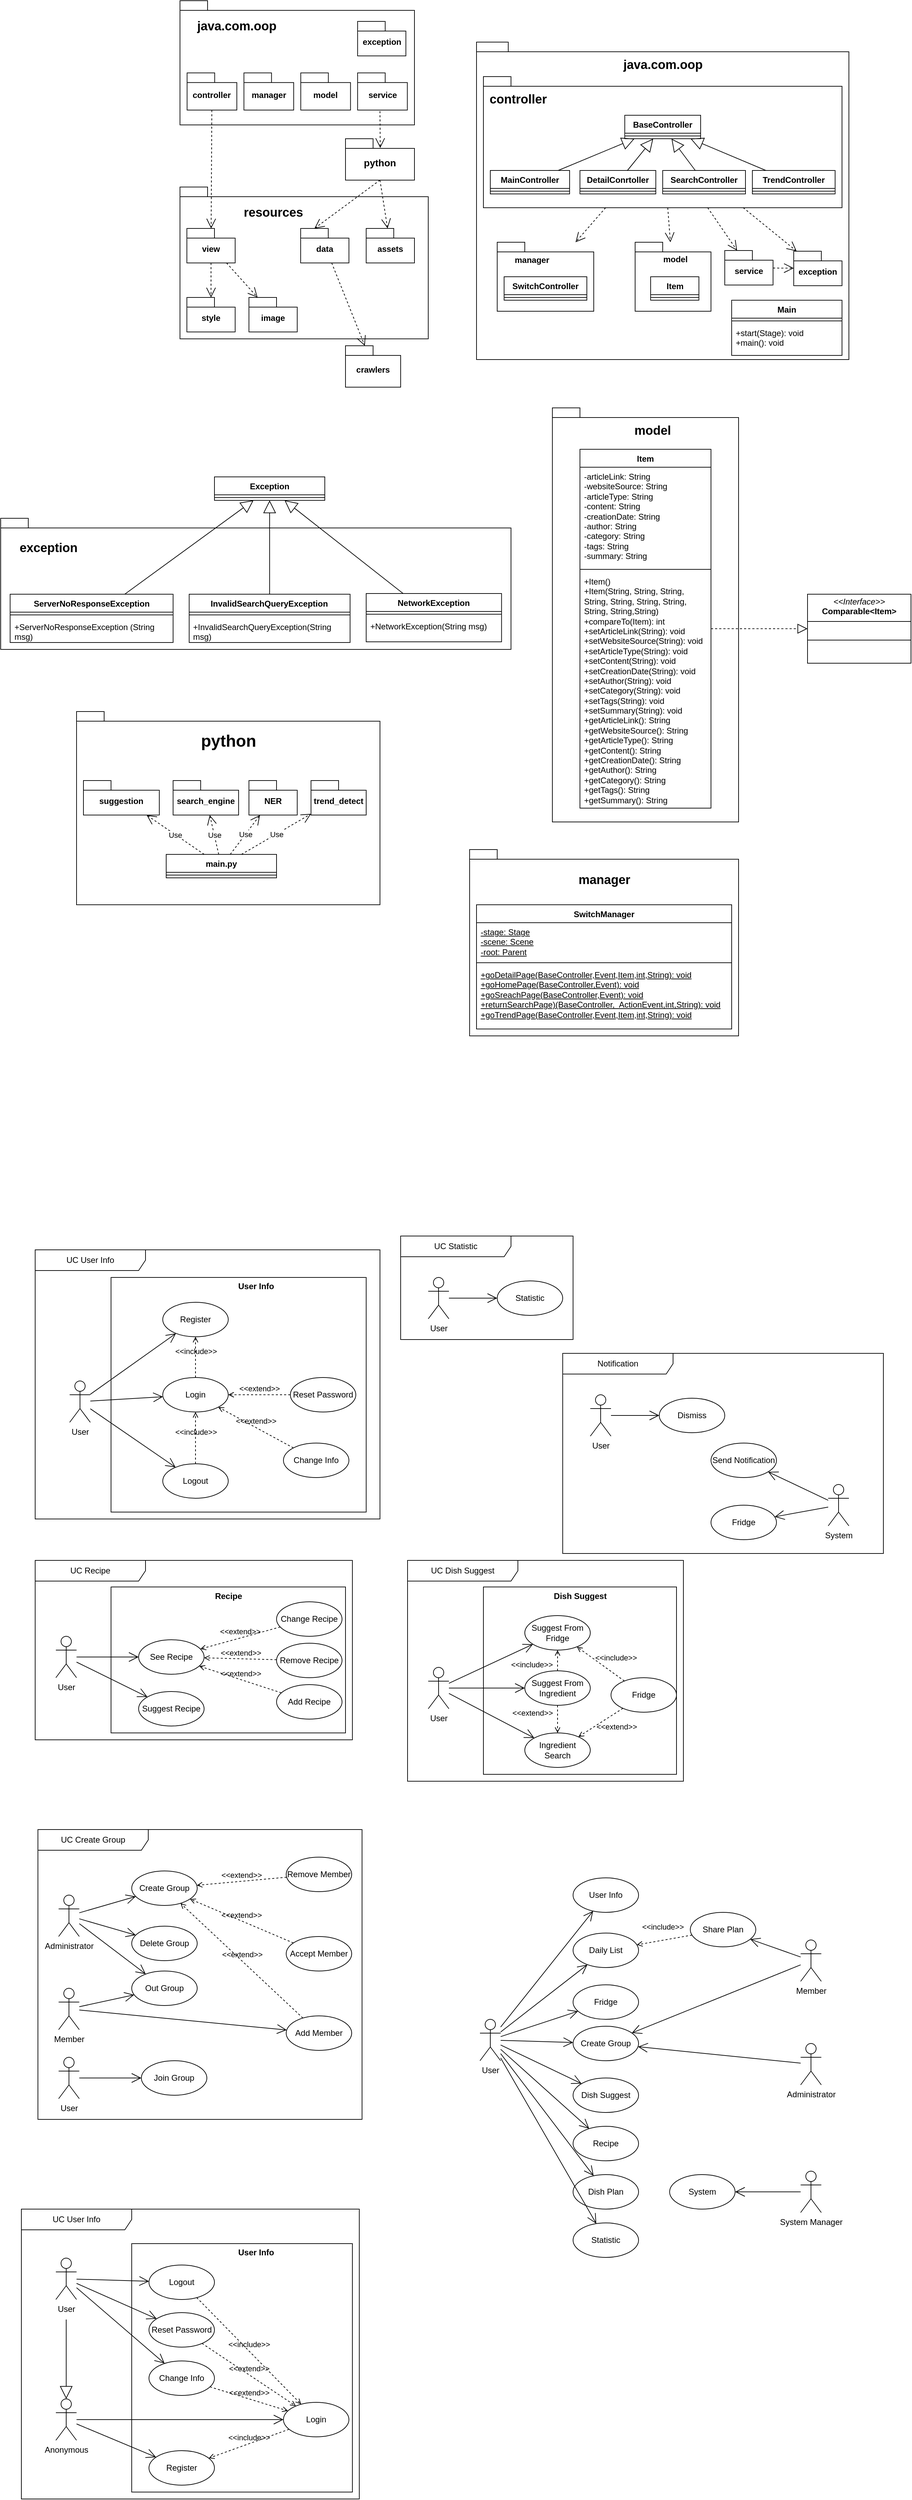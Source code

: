 <mxfile version="24.7.17">
  <diagram id="C5RBs43oDa-KdzZeNtuy" name="Page-1">
    <mxGraphModel dx="2117" dy="603" grid="1" gridSize="10" guides="1" tooltips="1" connect="1" arrows="1" fold="1" page="1" pageScale="1" pageWidth="827" pageHeight="1169" math="0" shadow="0">
      <root>
        <mxCell id="WIyWlLk6GJQsqaUBKTNV-0" />
        <mxCell id="WIyWlLk6GJQsqaUBKTNV-1" parent="WIyWlLk6GJQsqaUBKTNV-0" />
        <mxCell id="NoAC5vCXK8kHTTD46TD0-16" value="&lt;font style=&quot;font-size: 14px;&quot;&gt;python&lt;/font&gt;" style="shape=folder;fontStyle=1;spacingTop=10;tabWidth=40;tabHeight=14;tabPosition=left;html=1;whiteSpace=wrap;" parent="WIyWlLk6GJQsqaUBKTNV-1" vertex="1">
          <mxGeometry x="390" y="450" width="100" height="60" as="geometry" />
        </mxCell>
        <mxCell id="NoAC5vCXK8kHTTD46TD0-34" value="" style="group" parent="WIyWlLk6GJQsqaUBKTNV-1" vertex="1" connectable="0">
          <mxGeometry x="150" y="520" width="420" height="240" as="geometry" />
        </mxCell>
        <mxCell id="NoAC5vCXK8kHTTD46TD0-15" value="" style="shape=folder;fontStyle=1;spacingTop=10;tabWidth=40;tabHeight=14;tabPosition=left;html=1;whiteSpace=wrap;" parent="NoAC5vCXK8kHTTD46TD0-34" vertex="1">
          <mxGeometry width="360" height="220" as="geometry" />
        </mxCell>
        <mxCell id="NoAC5vCXK8kHTTD46TD0-20" value="data" style="shape=folder;fontStyle=1;spacingTop=10;tabWidth=40;tabHeight=14;tabPosition=left;html=1;whiteSpace=wrap;" parent="NoAC5vCXK8kHTTD46TD0-34" vertex="1">
          <mxGeometry x="175" y="60" width="70" height="50" as="geometry" />
        </mxCell>
        <mxCell id="NoAC5vCXK8kHTTD46TD0-21" value="assets" style="shape=folder;fontStyle=1;spacingTop=10;tabWidth=40;tabHeight=14;tabPosition=left;html=1;whiteSpace=wrap;" parent="NoAC5vCXK8kHTTD46TD0-34" vertex="1">
          <mxGeometry x="270" y="60" width="70" height="50" as="geometry" />
        </mxCell>
        <mxCell id="NoAC5vCXK8kHTTD46TD0-23" value="image" style="shape=folder;fontStyle=1;spacingTop=10;tabWidth=40;tabHeight=14;tabPosition=left;html=1;whiteSpace=wrap;" parent="NoAC5vCXK8kHTTD46TD0-34" vertex="1">
          <mxGeometry x="100" y="160" width="70" height="50" as="geometry" />
        </mxCell>
        <mxCell id="NoAC5vCXK8kHTTD46TD0-32" value="&lt;font style=&quot;font-size: 18px;&quot;&gt;resources&lt;/font&gt;" style="text;align=center;fontStyle=1;verticalAlign=middle;spacingLeft=3;spacingRight=3;strokeColor=none;rotatable=0;points=[[0,0.5],[1,0.5]];portConstraint=eastwest;html=1;" parent="NoAC5vCXK8kHTTD46TD0-34" vertex="1">
          <mxGeometry x="90" y="20" width="90" height="33" as="geometry" />
        </mxCell>
        <mxCell id="NoAC5vCXK8kHTTD46TD0-24" value="view" style="shape=folder;fontStyle=1;spacingTop=10;tabWidth=40;tabHeight=14;tabPosition=left;html=1;whiteSpace=wrap;" parent="NoAC5vCXK8kHTTD46TD0-34" vertex="1">
          <mxGeometry x="10" y="60" width="70" height="50" as="geometry" />
        </mxCell>
        <mxCell id="NoAC5vCXK8kHTTD46TD0-22" value="style" style="shape=folder;fontStyle=1;spacingTop=10;tabWidth=40;tabHeight=14;tabPosition=left;html=1;whiteSpace=wrap;" parent="NoAC5vCXK8kHTTD46TD0-34" vertex="1">
          <mxGeometry x="10" y="160" width="70" height="50" as="geometry" />
        </mxCell>
        <mxCell id="NoAC5vCXK8kHTTD46TD0-44" value="" style="endArrow=open;endSize=12;dashed=1;html=1;rounded=0;" parent="NoAC5vCXK8kHTTD46TD0-34" source="NoAC5vCXK8kHTTD46TD0-24" target="NoAC5vCXK8kHTTD46TD0-22" edge="1">
          <mxGeometry width="160" relative="1" as="geometry">
            <mxPoint x="390" y="-90" as="sourcePoint" />
            <mxPoint x="550" y="-90" as="targetPoint" />
          </mxGeometry>
        </mxCell>
        <mxCell id="NoAC5vCXK8kHTTD46TD0-43" value="" style="endArrow=open;endSize=12;dashed=1;html=1;rounded=0;" parent="NoAC5vCXK8kHTTD46TD0-34" source="NoAC5vCXK8kHTTD46TD0-24" target="NoAC5vCXK8kHTTD46TD0-23" edge="1">
          <mxGeometry width="160" relative="1" as="geometry">
            <mxPoint x="390" y="-90" as="sourcePoint" />
            <mxPoint x="550" y="-90" as="targetPoint" />
          </mxGeometry>
        </mxCell>
        <mxCell id="NoAC5vCXK8kHTTD46TD0-35" value="" style="group" parent="WIyWlLk6GJQsqaUBKTNV-1" vertex="1" connectable="0">
          <mxGeometry x="150" y="290" width="340" height="140" as="geometry" />
        </mxCell>
        <mxCell id="NoAC5vCXK8kHTTD46TD0-14" value="" style="shape=folder;fontStyle=1;spacingTop=10;tabWidth=40;tabHeight=14;tabPosition=left;html=1;whiteSpace=wrap;" parent="NoAC5vCXK8kHTTD46TD0-35" vertex="1">
          <mxGeometry y="-40" width="340" height="180" as="geometry" />
        </mxCell>
        <mxCell id="NoAC5vCXK8kHTTD46TD0-25" value="service" style="shape=folder;fontStyle=1;spacingTop=10;tabWidth=40;tabHeight=14;tabPosition=left;html=1;whiteSpace=wrap;" parent="NoAC5vCXK8kHTTD46TD0-35" vertex="1">
          <mxGeometry x="257.576" y="64.615" width="72.121" height="53.846" as="geometry" />
        </mxCell>
        <mxCell id="NoAC5vCXK8kHTTD46TD0-26" value="model" style="shape=folder;fontStyle=1;spacingTop=10;tabWidth=40;tabHeight=14;tabPosition=left;html=1;whiteSpace=wrap;" parent="NoAC5vCXK8kHTTD46TD0-35" vertex="1">
          <mxGeometry x="175.152" y="64.615" width="72.121" height="53.846" as="geometry" />
        </mxCell>
        <mxCell id="NoAC5vCXK8kHTTD46TD0-13" value="controller" style="shape=folder;fontStyle=1;spacingTop=10;tabWidth=40;tabHeight=14;tabPosition=left;html=1;whiteSpace=wrap;" parent="NoAC5vCXK8kHTTD46TD0-35" vertex="1">
          <mxGeometry x="10.303" y="64.615" width="72.121" height="53.846" as="geometry" />
        </mxCell>
        <mxCell id="NoAC5vCXK8kHTTD46TD0-12" value="manager" style="shape=folder;fontStyle=1;spacingTop=10;tabWidth=40;tabHeight=14;tabPosition=left;html=1;whiteSpace=wrap;" parent="NoAC5vCXK8kHTTD46TD0-35" vertex="1">
          <mxGeometry x="92.727" y="64.615" width="72.121" height="53.846" as="geometry" />
        </mxCell>
        <mxCell id="NoAC5vCXK8kHTTD46TD0-171" value="exception" style="shape=folder;fontStyle=1;spacingTop=10;tabWidth=40;tabHeight=14;tabPosition=left;html=1;whiteSpace=wrap;" parent="NoAC5vCXK8kHTTD46TD0-35" vertex="1">
          <mxGeometry x="257.58" y="-10" width="70" height="50" as="geometry" />
        </mxCell>
        <mxCell id="NoAC5vCXK8kHTTD46TD0-28" value="&lt;font style=&quot;font-size: 18px;&quot;&gt;java.com.oop&lt;/font&gt;" style="text;align=center;fontStyle=1;verticalAlign=middle;spacingLeft=3;spacingRight=3;strokeColor=none;rotatable=0;points=[[0,0.5],[1,0.5]];portConstraint=eastwest;html=1;" parent="NoAC5vCXK8kHTTD46TD0-35" vertex="1">
          <mxGeometry x="0.001" y="-30.001" width="164.848" height="53.846" as="geometry" />
        </mxCell>
        <mxCell id="NoAC5vCXK8kHTTD46TD0-36" value="" style="endArrow=open;endSize=12;dashed=1;html=1;rounded=0;entryX=0.504;entryY=0.223;entryDx=0;entryDy=0;entryPerimeter=0;" parent="WIyWlLk6GJQsqaUBKTNV-1" target="NoAC5vCXK8kHTTD46TD0-16" edge="1">
          <mxGeometry width="160" relative="1" as="geometry">
            <mxPoint x="440" y="410" as="sourcePoint" />
            <mxPoint x="630" y="471.52" as="targetPoint" />
          </mxGeometry>
        </mxCell>
        <mxCell id="NoAC5vCXK8kHTTD46TD0-37" value="" style="endArrow=open;endSize=12;dashed=1;html=1;rounded=0;" parent="WIyWlLk6GJQsqaUBKTNV-1" source="NoAC5vCXK8kHTTD46TD0-13" target="NoAC5vCXK8kHTTD46TD0-24" edge="1">
          <mxGeometry width="160" relative="1" as="geometry">
            <mxPoint x="520" y="440" as="sourcePoint" />
            <mxPoint x="680" y="440" as="targetPoint" />
          </mxGeometry>
        </mxCell>
        <mxCell id="NoAC5vCXK8kHTTD46TD0-38" value="" style="endArrow=open;endSize=12;dashed=1;html=1;rounded=0;exitX=0.5;exitY=1;exitDx=0;exitDy=0;exitPerimeter=0;entryX=0;entryY=0;entryDx=20;entryDy=0;entryPerimeter=0;" parent="WIyWlLk6GJQsqaUBKTNV-1" source="NoAC5vCXK8kHTTD46TD0-16" target="NoAC5vCXK8kHTTD46TD0-20" edge="1">
          <mxGeometry width="160" relative="1" as="geometry">
            <mxPoint x="500" y="460" as="sourcePoint" />
            <mxPoint x="660" y="460" as="targetPoint" />
          </mxGeometry>
        </mxCell>
        <mxCell id="NoAC5vCXK8kHTTD46TD0-39" value="" style="endArrow=open;endSize=12;dashed=1;html=1;rounded=0;exitX=0.5;exitY=1;exitDx=0;exitDy=0;exitPerimeter=0;" parent="WIyWlLk6GJQsqaUBKTNV-1" source="NoAC5vCXK8kHTTD46TD0-16" target="NoAC5vCXK8kHTTD46TD0-21" edge="1">
          <mxGeometry width="160" relative="1" as="geometry">
            <mxPoint x="465" y="500" as="sourcePoint" />
            <mxPoint x="520" y="630" as="targetPoint" />
          </mxGeometry>
        </mxCell>
        <mxCell id="NoAC5vCXK8kHTTD46TD0-120" value="" style="group" parent="WIyWlLk6GJQsqaUBKTNV-1" vertex="1" connectable="0">
          <mxGeometry x="580" y="310" width="540" height="460" as="geometry" />
        </mxCell>
        <mxCell id="NoAC5vCXK8kHTTD46TD0-71" value="" style="shape=folder;fontStyle=1;spacingTop=10;tabWidth=40;tabHeight=14;tabPosition=left;html=1;whiteSpace=wrap;" parent="NoAC5vCXK8kHTTD46TD0-120" vertex="1">
          <mxGeometry width="540" height="460" as="geometry" />
        </mxCell>
        <mxCell id="NoAC5vCXK8kHTTD46TD0-72" value="&lt;font style=&quot;font-size: 18px;&quot;&gt;java.com.oop&lt;/font&gt;" style="text;align=center;fontStyle=1;verticalAlign=middle;spacingLeft=3;spacingRight=3;strokeColor=none;rotatable=0;points=[[0,0.5],[1,0.5]];portConstraint=eastwest;html=1;" parent="NoAC5vCXK8kHTTD46TD0-120" vertex="1">
          <mxGeometry x="230" y="20" width="80" height="26" as="geometry" />
        </mxCell>
        <mxCell id="NoAC5vCXK8kHTTD46TD0-73" value="" style="shape=folder;fontStyle=1;spacingTop=10;tabWidth=40;tabHeight=14;tabPosition=left;html=1;whiteSpace=wrap;" parent="NoAC5vCXK8kHTTD46TD0-120" vertex="1">
          <mxGeometry x="30" y="290" width="140" height="100" as="geometry" />
        </mxCell>
        <mxCell id="NoAC5vCXK8kHTTD46TD0-74" value="" style="shape=folder;fontStyle=1;spacingTop=10;tabWidth=40;tabHeight=14;tabPosition=left;html=1;whiteSpace=wrap;" parent="NoAC5vCXK8kHTTD46TD0-120" vertex="1">
          <mxGeometry x="230" y="290" width="110" height="100" as="geometry" />
        </mxCell>
        <mxCell id="NoAC5vCXK8kHTTD46TD0-75" value="service" style="shape=folder;fontStyle=1;spacingTop=10;tabWidth=40;tabHeight=14;tabPosition=left;html=1;whiteSpace=wrap;" parent="NoAC5vCXK8kHTTD46TD0-120" vertex="1">
          <mxGeometry x="360" y="302" width="70" height="50" as="geometry" />
        </mxCell>
        <mxCell id="NoAC5vCXK8kHTTD46TD0-104" value="" style="group" parent="NoAC5vCXK8kHTTD46TD0-120" vertex="1" connectable="0">
          <mxGeometry x="10" y="50" width="520" height="190" as="geometry" />
        </mxCell>
        <mxCell id="NoAC5vCXK8kHTTD46TD0-76" value="" style="shape=folder;fontStyle=1;spacingTop=10;tabWidth=40;tabHeight=14;tabPosition=left;html=1;whiteSpace=wrap;" parent="NoAC5vCXK8kHTTD46TD0-104" vertex="1">
          <mxGeometry width="520" height="190" as="geometry" />
        </mxCell>
        <mxCell id="NoAC5vCXK8kHTTD46TD0-77" value="&lt;font style=&quot;font-size: 18px;&quot;&gt;controller&lt;/font&gt;" style="text;align=center;fontStyle=1;verticalAlign=middle;spacingLeft=3;spacingRight=3;strokeColor=none;rotatable=0;points=[[0,0.5],[1,0.5]];portConstraint=eastwest;html=1;" parent="NoAC5vCXK8kHTTD46TD0-104" vertex="1">
          <mxGeometry x="10" y="20" width="80" height="26" as="geometry" />
        </mxCell>
        <mxCell id="NoAC5vCXK8kHTTD46TD0-78" value="DetailConrtoller" style="swimlane;fontStyle=1;align=center;verticalAlign=top;childLayout=stackLayout;horizontal=1;startSize=26;horizontalStack=0;resizeParent=1;resizeParentMax=0;resizeLast=0;collapsible=1;marginBottom=0;whiteSpace=wrap;html=1;" parent="NoAC5vCXK8kHTTD46TD0-104" vertex="1">
          <mxGeometry x="140" y="136" width="110" height="34" as="geometry" />
        </mxCell>
        <mxCell id="NoAC5vCXK8kHTTD46TD0-80" value="" style="line;strokeWidth=1;fillColor=none;align=left;verticalAlign=middle;spacingTop=-1;spacingLeft=3;spacingRight=3;rotatable=0;labelPosition=right;points=[];portConstraint=eastwest;strokeColor=inherit;" parent="NoAC5vCXK8kHTTD46TD0-78" vertex="1">
          <mxGeometry y="26" width="110" height="8" as="geometry" />
        </mxCell>
        <mxCell id="NoAC5vCXK8kHTTD46TD0-82" value="SearchController" style="swimlane;fontStyle=1;align=center;verticalAlign=top;childLayout=stackLayout;horizontal=1;startSize=26;horizontalStack=0;resizeParent=1;resizeParentMax=0;resizeLast=0;collapsible=1;marginBottom=0;whiteSpace=wrap;html=1;" parent="NoAC5vCXK8kHTTD46TD0-104" vertex="1">
          <mxGeometry x="260" y="136" width="120" height="34" as="geometry" />
        </mxCell>
        <mxCell id="NoAC5vCXK8kHTTD46TD0-84" value="" style="line;strokeWidth=1;fillColor=none;align=left;verticalAlign=middle;spacingTop=-1;spacingLeft=3;spacingRight=3;rotatable=0;labelPosition=right;points=[];portConstraint=eastwest;strokeColor=inherit;" parent="NoAC5vCXK8kHTTD46TD0-82" vertex="1">
          <mxGeometry y="26" width="120" height="8" as="geometry" />
        </mxCell>
        <mxCell id="NoAC5vCXK8kHTTD46TD0-86" value="MainController" style="swimlane;fontStyle=1;align=center;verticalAlign=top;childLayout=stackLayout;horizontal=1;startSize=26;horizontalStack=0;resizeParent=1;resizeParentMax=0;resizeLast=0;collapsible=1;marginBottom=0;whiteSpace=wrap;html=1;" parent="NoAC5vCXK8kHTTD46TD0-104" vertex="1">
          <mxGeometry x="10" y="136" width="115" height="34" as="geometry" />
        </mxCell>
        <mxCell id="NoAC5vCXK8kHTTD46TD0-88" value="" style="line;strokeWidth=1;fillColor=none;align=left;verticalAlign=middle;spacingTop=-1;spacingLeft=3;spacingRight=3;rotatable=0;labelPosition=right;points=[];portConstraint=eastwest;strokeColor=inherit;" parent="NoAC5vCXK8kHTTD46TD0-86" vertex="1">
          <mxGeometry y="26" width="115" height="8" as="geometry" />
        </mxCell>
        <mxCell id="NoAC5vCXK8kHTTD46TD0-90" value="BaseController" style="swimlane;fontStyle=1;align=center;verticalAlign=top;childLayout=stackLayout;horizontal=1;startSize=26;horizontalStack=0;resizeParent=1;resizeParentMax=0;resizeLast=0;collapsible=1;marginBottom=0;whiteSpace=wrap;html=1;" parent="NoAC5vCXK8kHTTD46TD0-104" vertex="1">
          <mxGeometry x="205" y="56" width="110" height="34" as="geometry" />
        </mxCell>
        <mxCell id="NoAC5vCXK8kHTTD46TD0-92" value="" style="line;strokeWidth=1;fillColor=none;align=left;verticalAlign=middle;spacingTop=-1;spacingLeft=3;spacingRight=3;rotatable=0;labelPosition=right;points=[];portConstraint=eastwest;strokeColor=inherit;" parent="NoAC5vCXK8kHTTD46TD0-90" vertex="1">
          <mxGeometry y="26" width="110" height="8" as="geometry" />
        </mxCell>
        <mxCell id="NoAC5vCXK8kHTTD46TD0-94" value="TrendController" style="swimlane;fontStyle=1;align=center;verticalAlign=top;childLayout=stackLayout;horizontal=1;startSize=26;horizontalStack=0;resizeParent=1;resizeParentMax=0;resizeLast=0;collapsible=1;marginBottom=0;whiteSpace=wrap;html=1;" parent="NoAC5vCXK8kHTTD46TD0-104" vertex="1">
          <mxGeometry x="390" y="136" width="120" height="34" as="geometry" />
        </mxCell>
        <mxCell id="NoAC5vCXK8kHTTD46TD0-96" value="" style="line;strokeWidth=1;fillColor=none;align=left;verticalAlign=middle;spacingTop=-1;spacingLeft=3;spacingRight=3;rotatable=0;labelPosition=right;points=[];portConstraint=eastwest;strokeColor=inherit;" parent="NoAC5vCXK8kHTTD46TD0-94" vertex="1">
          <mxGeometry y="26" width="120" height="8" as="geometry" />
        </mxCell>
        <mxCell id="NoAC5vCXK8kHTTD46TD0-100" value="" style="endArrow=block;endSize=16;endFill=0;html=1;rounded=0;" parent="NoAC5vCXK8kHTTD46TD0-104" source="NoAC5vCXK8kHTTD46TD0-94" target="NoAC5vCXK8kHTTD46TD0-90" edge="1">
          <mxGeometry width="160" relative="1" as="geometry">
            <mxPoint x="370.005" y="46" as="sourcePoint" />
            <mxPoint x="479.255" y="92" as="targetPoint" />
          </mxGeometry>
        </mxCell>
        <mxCell id="NoAC5vCXK8kHTTD46TD0-101" value="" style="endArrow=block;endSize=16;endFill=0;html=1;rounded=0;" parent="NoAC5vCXK8kHTTD46TD0-104" source="NoAC5vCXK8kHTTD46TD0-82" target="NoAC5vCXK8kHTTD46TD0-90" edge="1">
          <mxGeometry width="160" relative="1" as="geometry">
            <mxPoint x="-70" y="160" as="sourcePoint" />
            <mxPoint x="90" y="160" as="targetPoint" />
          </mxGeometry>
        </mxCell>
        <mxCell id="NoAC5vCXK8kHTTD46TD0-102" value="" style="endArrow=block;endSize=16;endFill=0;html=1;rounded=0;" parent="NoAC5vCXK8kHTTD46TD0-104" source="NoAC5vCXK8kHTTD46TD0-78" target="NoAC5vCXK8kHTTD46TD0-90" edge="1">
          <mxGeometry x="0.012" width="160" relative="1" as="geometry">
            <mxPoint x="-70" y="160" as="sourcePoint" />
            <mxPoint x="90" y="160" as="targetPoint" />
            <mxPoint as="offset" />
          </mxGeometry>
        </mxCell>
        <mxCell id="NoAC5vCXK8kHTTD46TD0-103" value="" style="endArrow=block;endSize=16;endFill=0;html=1;rounded=0;" parent="NoAC5vCXK8kHTTD46TD0-104" source="NoAC5vCXK8kHTTD46TD0-86" target="NoAC5vCXK8kHTTD46TD0-90" edge="1">
          <mxGeometry width="160" relative="1" as="geometry">
            <mxPoint x="-70" y="160" as="sourcePoint" />
            <mxPoint x="90" y="160" as="targetPoint" />
          </mxGeometry>
        </mxCell>
        <mxCell id="NoAC5vCXK8kHTTD46TD0-106" value="" style="endArrow=open;endSize=12;dashed=1;html=1;rounded=0;" parent="NoAC5vCXK8kHTTD46TD0-120" source="NoAC5vCXK8kHTTD46TD0-76" target="NoAC5vCXK8kHTTD46TD0-75" edge="1">
          <mxGeometry width="160" relative="1" as="geometry">
            <mxPoint x="190" y="290" as="sourcePoint" />
            <mxPoint x="350" y="290" as="targetPoint" />
          </mxGeometry>
        </mxCell>
        <mxCell id="NoAC5vCXK8kHTTD46TD0-107" value="" style="endArrow=open;endSize=12;dashed=1;html=1;rounded=0;" parent="NoAC5vCXK8kHTTD46TD0-120" source="NoAC5vCXK8kHTTD46TD0-76" target="NoAC5vCXK8kHTTD46TD0-74" edge="1">
          <mxGeometry width="160" relative="1" as="geometry">
            <mxPoint x="190" y="290" as="sourcePoint" />
            <mxPoint x="350" y="290" as="targetPoint" />
            <mxPoint as="offset" />
          </mxGeometry>
        </mxCell>
        <mxCell id="NoAC5vCXK8kHTTD46TD0-108" value="" style="endArrow=open;endSize=12;dashed=1;html=1;rounded=0;" parent="NoAC5vCXK8kHTTD46TD0-120" source="NoAC5vCXK8kHTTD46TD0-76" target="NoAC5vCXK8kHTTD46TD0-73" edge="1">
          <mxGeometry width="160" relative="1" as="geometry">
            <mxPoint x="190" y="290" as="sourcePoint" />
            <mxPoint x="350" y="290" as="targetPoint" />
          </mxGeometry>
        </mxCell>
        <mxCell id="NoAC5vCXK8kHTTD46TD0-109" value="manager" style="text;align=center;fontStyle=1;verticalAlign=middle;spacingLeft=3;spacingRight=3;strokeColor=none;rotatable=0;points=[[0,0.5],[1,0.5]];portConstraint=eastwest;html=1;" parent="NoAC5vCXK8kHTTD46TD0-120" vertex="1">
          <mxGeometry x="40" y="303" width="80" height="26" as="geometry" />
        </mxCell>
        <mxCell id="NoAC5vCXK8kHTTD46TD0-110" value="SwitchController" style="swimlane;fontStyle=1;align=center;verticalAlign=top;childLayout=stackLayout;horizontal=1;startSize=26;horizontalStack=0;resizeParent=1;resizeParentMax=0;resizeLast=0;collapsible=1;marginBottom=0;whiteSpace=wrap;html=1;" parent="NoAC5vCXK8kHTTD46TD0-120" vertex="1">
          <mxGeometry x="40" y="340" width="120" height="34" as="geometry" />
        </mxCell>
        <mxCell id="NoAC5vCXK8kHTTD46TD0-112" value="" style="line;strokeWidth=1;fillColor=none;align=left;verticalAlign=middle;spacingTop=-1;spacingLeft=3;spacingRight=3;rotatable=0;labelPosition=right;points=[];portConstraint=eastwest;strokeColor=inherit;" parent="NoAC5vCXK8kHTTD46TD0-110" vertex="1">
          <mxGeometry y="26" width="120" height="8" as="geometry" />
        </mxCell>
        <mxCell id="NoAC5vCXK8kHTTD46TD0-114" value="Item" style="swimlane;fontStyle=1;align=center;verticalAlign=top;childLayout=stackLayout;horizontal=1;startSize=26;horizontalStack=0;resizeParent=1;resizeParentMax=0;resizeLast=0;collapsible=1;marginBottom=0;whiteSpace=wrap;html=1;" parent="NoAC5vCXK8kHTTD46TD0-120" vertex="1">
          <mxGeometry x="252.5" y="340" width="70" height="34" as="geometry" />
        </mxCell>
        <mxCell id="NoAC5vCXK8kHTTD46TD0-116" value="" style="line;strokeWidth=1;fillColor=none;align=left;verticalAlign=middle;spacingTop=-1;spacingLeft=3;spacingRight=3;rotatable=0;labelPosition=right;points=[];portConstraint=eastwest;strokeColor=inherit;" parent="NoAC5vCXK8kHTTD46TD0-114" vertex="1">
          <mxGeometry y="26" width="70" height="8" as="geometry" />
        </mxCell>
        <mxCell id="NoAC5vCXK8kHTTD46TD0-118" value="model" style="text;align=center;fontStyle=1;verticalAlign=middle;spacingLeft=3;spacingRight=3;strokeColor=none;rotatable=0;points=[[0,0.5],[1,0.5]];portConstraint=eastwest;html=1;" parent="NoAC5vCXK8kHTTD46TD0-120" vertex="1">
          <mxGeometry x="247.5" y="302" width="80" height="26" as="geometry" />
        </mxCell>
        <mxCell id="NoAC5vCXK8kHTTD46TD0-126" value="Main" style="swimlane;fontStyle=1;align=center;verticalAlign=top;childLayout=stackLayout;horizontal=1;startSize=26;horizontalStack=0;resizeParent=1;resizeParentMax=0;resizeLast=0;collapsible=1;marginBottom=0;whiteSpace=wrap;html=1;" parent="NoAC5vCXK8kHTTD46TD0-120" vertex="1">
          <mxGeometry x="370" y="374" width="160" height="80" as="geometry" />
        </mxCell>
        <mxCell id="NoAC5vCXK8kHTTD46TD0-128" value="" style="line;strokeWidth=1;fillColor=none;align=left;verticalAlign=middle;spacingTop=-1;spacingLeft=3;spacingRight=3;rotatable=0;labelPosition=right;points=[];portConstraint=eastwest;strokeColor=inherit;" parent="NoAC5vCXK8kHTTD46TD0-126" vertex="1">
          <mxGeometry y="26" width="160" height="8" as="geometry" />
        </mxCell>
        <mxCell id="NoAC5vCXK8kHTTD46TD0-129" value="+start(Stage): void&lt;div&gt;+main(): void&lt;/div&gt;" style="text;strokeColor=none;fillColor=none;align=left;verticalAlign=top;spacingLeft=4;spacingRight=4;overflow=hidden;rotatable=0;points=[[0,0.5],[1,0.5]];portConstraint=eastwest;whiteSpace=wrap;html=1;" parent="NoAC5vCXK8kHTTD46TD0-126" vertex="1">
          <mxGeometry y="34" width="160" height="46" as="geometry" />
        </mxCell>
        <mxCell id="NoAC5vCXK8kHTTD46TD0-168" value="exception" style="shape=folder;fontStyle=1;spacingTop=10;tabWidth=40;tabHeight=14;tabPosition=left;html=1;whiteSpace=wrap;" parent="NoAC5vCXK8kHTTD46TD0-120" vertex="1">
          <mxGeometry x="460" y="303" width="70" height="50" as="geometry" />
        </mxCell>
        <mxCell id="NoAC5vCXK8kHTTD46TD0-175" value="" style="endArrow=open;endSize=12;dashed=1;html=1;rounded=0;" parent="NoAC5vCXK8kHTTD46TD0-120" source="NoAC5vCXK8kHTTD46TD0-75" target="NoAC5vCXK8kHTTD46TD0-168" edge="1">
          <mxGeometry width="160" relative="1" as="geometry">
            <mxPoint x="-30" y="240" as="sourcePoint" />
            <mxPoint x="130" y="240" as="targetPoint" />
          </mxGeometry>
        </mxCell>
        <mxCell id="NoAC5vCXK8kHTTD46TD0-192" value="" style="endArrow=open;endSize=12;dashed=1;html=1;rounded=0;" parent="NoAC5vCXK8kHTTD46TD0-120" source="NoAC5vCXK8kHTTD46TD0-76" target="NoAC5vCXK8kHTTD46TD0-168" edge="1">
          <mxGeometry width="160" relative="1" as="geometry">
            <mxPoint x="-30" y="240" as="sourcePoint" />
            <mxPoint x="130" y="240" as="targetPoint" />
          </mxGeometry>
        </mxCell>
        <mxCell id="NoAC5vCXK8kHTTD46TD0-130" value="crawlers" style="shape=folder;fontStyle=1;spacingTop=10;tabWidth=40;tabHeight=14;tabPosition=left;html=1;whiteSpace=wrap;" parent="WIyWlLk6GJQsqaUBKTNV-1" vertex="1">
          <mxGeometry x="390" y="750" width="80" height="60" as="geometry" />
        </mxCell>
        <mxCell id="NoAC5vCXK8kHTTD46TD0-133" value="" style="endArrow=open;endSize=12;dashed=1;html=1;rounded=0;" parent="WIyWlLk6GJQsqaUBKTNV-1" source="NoAC5vCXK8kHTTD46TD0-20" target="NoAC5vCXK8kHTTD46TD0-130" edge="1">
          <mxGeometry width="160" relative="1" as="geometry">
            <mxPoint x="540" y="550" as="sourcePoint" />
            <mxPoint x="700" y="550" as="targetPoint" />
          </mxGeometry>
        </mxCell>
        <mxCell id="NoAC5vCXK8kHTTD46TD0-141" value="" style="group" parent="WIyWlLk6GJQsqaUBKTNV-1" vertex="1" connectable="0">
          <mxGeometry x="690" y="840" width="270" height="600" as="geometry" />
        </mxCell>
        <mxCell id="NoAC5vCXK8kHTTD46TD0-134" value="" style="shape=folder;fontStyle=1;spacingTop=10;tabWidth=40;tabHeight=14;tabPosition=left;html=1;whiteSpace=wrap;" parent="NoAC5vCXK8kHTTD46TD0-141" vertex="1">
          <mxGeometry width="270" height="600" as="geometry" />
        </mxCell>
        <mxCell id="NoAC5vCXK8kHTTD46TD0-135" value="&lt;font style=&quot;font-size: 18px;&quot;&gt;model&lt;/font&gt;" style="text;align=center;fontStyle=1;verticalAlign=middle;spacingLeft=3;spacingRight=3;strokeColor=none;rotatable=0;points=[[0,0.5],[1,0.5]];portConstraint=eastwest;html=1;" parent="NoAC5vCXK8kHTTD46TD0-141" vertex="1">
          <mxGeometry x="105" y="20" width="80" height="26" as="geometry" />
        </mxCell>
        <mxCell id="NoAC5vCXK8kHTTD46TD0-136" value="Item" style="swimlane;fontStyle=1;align=center;verticalAlign=top;childLayout=stackLayout;horizontal=1;startSize=26;horizontalStack=0;resizeParent=1;resizeParentMax=0;resizeLast=0;collapsible=1;marginBottom=0;whiteSpace=wrap;html=1;" parent="NoAC5vCXK8kHTTD46TD0-141" vertex="1">
          <mxGeometry x="40" y="60" width="190" height="520" as="geometry" />
        </mxCell>
        <mxCell id="NoAC5vCXK8kHTTD46TD0-137" value="-articleLink: String&lt;div&gt;-websiteSource: String&lt;/div&gt;&lt;div&gt;-articleType: String&lt;/div&gt;&lt;div&gt;-content: String&lt;/div&gt;&lt;div&gt;-creationDate: String&lt;/div&gt;&lt;div&gt;-author: String&lt;/div&gt;&lt;div&gt;-category: String&lt;/div&gt;&lt;div&gt;-tags: String&lt;/div&gt;&lt;div&gt;-summary: String&lt;/div&gt;" style="text;strokeColor=none;fillColor=none;align=left;verticalAlign=top;spacingLeft=4;spacingRight=4;overflow=hidden;rotatable=0;points=[[0,0.5],[1,0.5]];portConstraint=eastwest;whiteSpace=wrap;html=1;" parent="NoAC5vCXK8kHTTD46TD0-136" vertex="1">
          <mxGeometry y="26" width="190" height="144" as="geometry" />
        </mxCell>
        <mxCell id="NoAC5vCXK8kHTTD46TD0-138" value="" style="line;strokeWidth=1;fillColor=none;align=left;verticalAlign=middle;spacingTop=-1;spacingLeft=3;spacingRight=3;rotatable=0;labelPosition=right;points=[];portConstraint=eastwest;strokeColor=inherit;" parent="NoAC5vCXK8kHTTD46TD0-136" vertex="1">
          <mxGeometry y="170" width="190" height="8" as="geometry" />
        </mxCell>
        <mxCell id="NoAC5vCXK8kHTTD46TD0-139" value="+Item()&lt;div&gt;+&lt;span style=&quot;background-color: initial;&quot;&gt;Item(String, String, String, String,&amp;nbsp;&lt;/span&gt;&lt;span style=&quot;background-color: initial;&quot;&gt;String, String, String, String, String,&lt;/span&gt;&lt;span style=&quot;background-color: initial;&quot;&gt;String)&lt;/span&gt;&lt;/div&gt;&lt;div&gt;&lt;span style=&quot;background-color: initial;&quot;&gt;+compareTo(Item): int&lt;/span&gt;&lt;/div&gt;&lt;div&gt;+setArticleLink(String): void&lt;div&gt;+setWebsiteSource(String): void&lt;/div&gt;&lt;div&gt;+setArticleType(String): void&lt;/div&gt;&lt;div&gt;+setContent(String): void&lt;/div&gt;&lt;div&gt;+setCreationDate(String): void&lt;/div&gt;&lt;div&gt;+setAuthor(String): void&lt;/div&gt;&lt;div&gt;+setCategory(String): void&lt;/div&gt;&lt;div&gt;+setTags(String): void&lt;/div&gt;&lt;div&gt;+setSummary(String): void&lt;/div&gt;&lt;/div&gt;&lt;div&gt;+getArticleLink(): String&lt;div&gt;+getWebsiteSource(): String&lt;/div&gt;&lt;div&gt;+getArticleType(): String&lt;/div&gt;&lt;div&gt;+getContent(): String&lt;/div&gt;&lt;div&gt;+getCreationDate(): String&lt;/div&gt;&lt;div&gt;+getAuthor(): String&lt;/div&gt;&lt;div&gt;+getCategory(): String&lt;/div&gt;&lt;div&gt;+getTags(): String&lt;/div&gt;&lt;div&gt;+getSummary(): String&lt;/div&gt;&lt;/div&gt;" style="text;strokeColor=none;fillColor=none;align=left;verticalAlign=top;spacingLeft=4;spacingRight=4;overflow=hidden;rotatable=0;points=[[0,0.5],[1,0.5]];portConstraint=eastwest;whiteSpace=wrap;html=1;" parent="NoAC5vCXK8kHTTD46TD0-136" vertex="1">
          <mxGeometry y="178" width="190" height="342" as="geometry" />
        </mxCell>
        <mxCell id="NoAC5vCXK8kHTTD46TD0-153" value="" style="group" parent="WIyWlLk6GJQsqaUBKTNV-1" vertex="1" connectable="0">
          <mxGeometry y="1280" width="440" height="280" as="geometry" />
        </mxCell>
        <mxCell id="NoAC5vCXK8kHTTD46TD0-147" value="" style="shape=folder;fontStyle=1;spacingTop=10;tabWidth=40;tabHeight=14;tabPosition=left;html=1;whiteSpace=wrap;" parent="NoAC5vCXK8kHTTD46TD0-153" vertex="1">
          <mxGeometry width="440" height="280" as="geometry" />
        </mxCell>
        <mxCell id="NoAC5vCXK8kHTTD46TD0-148" value="&lt;font style=&quot;font-size: 24px;&quot;&gt;python&lt;/font&gt;" style="text;align=center;fontStyle=1;verticalAlign=middle;spacingLeft=3;spacingRight=3;strokeColor=none;rotatable=0;points=[[0,0.5],[1,0.5]];portConstraint=eastwest;html=1;" parent="NoAC5vCXK8kHTTD46TD0-153" vertex="1">
          <mxGeometry x="180" y="30" width="80" height="26" as="geometry" />
        </mxCell>
        <mxCell id="NoAC5vCXK8kHTTD46TD0-149" value="search_engine" style="shape=folder;fontStyle=1;spacingTop=10;tabWidth=40;tabHeight=14;tabPosition=left;html=1;whiteSpace=wrap;" parent="NoAC5vCXK8kHTTD46TD0-153" vertex="1">
          <mxGeometry x="140" y="100" width="95" height="50" as="geometry" />
        </mxCell>
        <mxCell id="NoAC5vCXK8kHTTD46TD0-150" value="trend_detect" style="shape=folder;fontStyle=1;spacingTop=10;tabWidth=40;tabHeight=14;tabPosition=left;html=1;whiteSpace=wrap;" parent="NoAC5vCXK8kHTTD46TD0-153" vertex="1">
          <mxGeometry x="340" y="100" width="80" height="50" as="geometry" />
        </mxCell>
        <mxCell id="NoAC5vCXK8kHTTD46TD0-151" value="NER" style="shape=folder;fontStyle=1;spacingTop=10;tabWidth=40;tabHeight=14;tabPosition=left;html=1;whiteSpace=wrap;" parent="NoAC5vCXK8kHTTD46TD0-153" vertex="1">
          <mxGeometry x="250" y="100" width="70" height="50" as="geometry" />
        </mxCell>
        <mxCell id="NoAC5vCXK8kHTTD46TD0-152" value="suggestion" style="shape=folder;fontStyle=1;spacingTop=10;tabWidth=40;tabHeight=14;tabPosition=left;html=1;whiteSpace=wrap;" parent="NoAC5vCXK8kHTTD46TD0-153" vertex="1">
          <mxGeometry x="10" y="100" width="110" height="50" as="geometry" />
        </mxCell>
        <mxCell id="NoAC5vCXK8kHTTD46TD0-154" value="main.py" style="swimlane;fontStyle=1;align=center;verticalAlign=top;childLayout=stackLayout;horizontal=1;startSize=26;horizontalStack=0;resizeParent=1;resizeParentMax=0;resizeLast=0;collapsible=1;marginBottom=0;whiteSpace=wrap;html=1;" parent="NoAC5vCXK8kHTTD46TD0-153" vertex="1">
          <mxGeometry x="130" y="207" width="160" height="34" as="geometry" />
        </mxCell>
        <mxCell id="NoAC5vCXK8kHTTD46TD0-156" value="" style="line;strokeWidth=1;fillColor=none;align=left;verticalAlign=middle;spacingTop=-1;spacingLeft=3;spacingRight=3;rotatable=0;labelPosition=right;points=[];portConstraint=eastwest;strokeColor=inherit;" parent="NoAC5vCXK8kHTTD46TD0-154" vertex="1">
          <mxGeometry y="26" width="160" height="8" as="geometry" />
        </mxCell>
        <mxCell id="NoAC5vCXK8kHTTD46TD0-161" value="Use" style="endArrow=open;endSize=12;dashed=1;html=1;rounded=0;" parent="NoAC5vCXK8kHTTD46TD0-153" source="NoAC5vCXK8kHTTD46TD0-154" target="NoAC5vCXK8kHTTD46TD0-152" edge="1">
          <mxGeometry width="160" relative="1" as="geometry">
            <mxPoint x="330" y="190" as="sourcePoint" />
            <mxPoint x="490" y="190" as="targetPoint" />
          </mxGeometry>
        </mxCell>
        <mxCell id="NoAC5vCXK8kHTTD46TD0-160" value="Use" style="endArrow=open;endSize=12;dashed=1;html=1;rounded=0;" parent="NoAC5vCXK8kHTTD46TD0-153" source="NoAC5vCXK8kHTTD46TD0-154" target="NoAC5vCXK8kHTTD46TD0-149" edge="1">
          <mxGeometry width="160" relative="1" as="geometry">
            <mxPoint x="330" y="190" as="sourcePoint" />
            <mxPoint x="490" y="190" as="targetPoint" />
          </mxGeometry>
        </mxCell>
        <mxCell id="NoAC5vCXK8kHTTD46TD0-159" value="Use" style="endArrow=open;endSize=12;dashed=1;html=1;rounded=0;" parent="NoAC5vCXK8kHTTD46TD0-153" source="NoAC5vCXK8kHTTD46TD0-154" target="NoAC5vCXK8kHTTD46TD0-151" edge="1">
          <mxGeometry width="160" relative="1" as="geometry">
            <mxPoint x="330" y="190" as="sourcePoint" />
            <mxPoint x="490" y="190" as="targetPoint" />
          </mxGeometry>
        </mxCell>
        <mxCell id="NoAC5vCXK8kHTTD46TD0-158" value="Use" style="endArrow=open;endSize=12;dashed=1;html=1;rounded=0;" parent="NoAC5vCXK8kHTTD46TD0-153" source="NoAC5vCXK8kHTTD46TD0-154" target="NoAC5vCXK8kHTTD46TD0-150" edge="1">
          <mxGeometry width="160" relative="1" as="geometry">
            <mxPoint x="330" y="190" as="sourcePoint" />
            <mxPoint x="470" y="180" as="targetPoint" />
          </mxGeometry>
        </mxCell>
        <mxCell id="NoAC5vCXK8kHTTD46TD0-162" value="&lt;p style=&quot;margin:0px;margin-top:4px;text-align:center;&quot;&gt;&lt;i&gt;&amp;lt;&amp;lt;Interface&amp;gt;&amp;gt;&lt;/i&gt;&lt;br&gt;&lt;b&gt;Comparable&amp;lt;Item&amp;gt;&lt;/b&gt;&lt;/p&gt;&lt;hr size=&quot;1&quot; style=&quot;border-style:solid;&quot;&gt;&lt;p style=&quot;margin:0px;margin-left:4px;&quot;&gt;&lt;br&gt;&lt;/p&gt;&lt;hr size=&quot;1&quot; style=&quot;border-style:solid;&quot;&gt;&lt;p style=&quot;margin:0px;margin-left:4px;&quot;&gt;&lt;br&gt;&lt;/p&gt;" style="verticalAlign=top;align=left;overflow=fill;html=1;whiteSpace=wrap;" parent="WIyWlLk6GJQsqaUBKTNV-1" vertex="1">
          <mxGeometry x="1060" y="1110" width="150" height="100" as="geometry" />
        </mxCell>
        <mxCell id="NoAC5vCXK8kHTTD46TD0-193" value="" style="group" parent="WIyWlLk6GJQsqaUBKTNV-1" vertex="1" connectable="0">
          <mxGeometry x="-110" y="940" width="740" height="250" as="geometry" />
        </mxCell>
        <mxCell id="NoAC5vCXK8kHTTD46TD0-176" value="" style="shape=folder;fontStyle=1;spacingTop=10;tabWidth=40;tabHeight=14;tabPosition=left;html=1;whiteSpace=wrap;" parent="NoAC5vCXK8kHTTD46TD0-193" vertex="1">
          <mxGeometry y="60" width="740" height="190" as="geometry" />
        </mxCell>
        <mxCell id="NoAC5vCXK8kHTTD46TD0-177" value="&lt;font style=&quot;font-size: 18px;&quot;&gt;exception&lt;/font&gt;" style="text;align=center;fontStyle=1;verticalAlign=middle;spacingLeft=3;spacingRight=3;strokeColor=none;rotatable=0;points=[[0,0.5],[1,0.5]];portConstraint=eastwest;html=1;" parent="NoAC5vCXK8kHTTD46TD0-193" vertex="1">
          <mxGeometry x="13.697" y="90" width="109.63" height="26" as="geometry" />
        </mxCell>
        <mxCell id="NoAC5vCXK8kHTTD46TD0-180" value="InvalidSearchQueryException" style="swimlane;fontStyle=1;align=center;verticalAlign=top;childLayout=stackLayout;horizontal=1;startSize=26;horizontalStack=0;resizeParent=1;resizeParentMax=0;resizeLast=0;collapsible=1;marginBottom=0;whiteSpace=wrap;html=1;" parent="NoAC5vCXK8kHTTD46TD0-193" vertex="1">
          <mxGeometry x="273.33" y="170" width="233.33" height="70" as="geometry" />
        </mxCell>
        <mxCell id="NoAC5vCXK8kHTTD46TD0-182" value="" style="line;strokeWidth=1;fillColor=none;align=left;verticalAlign=middle;spacingTop=-1;spacingLeft=3;spacingRight=3;rotatable=0;labelPosition=right;points=[];portConstraint=eastwest;strokeColor=inherit;" parent="NoAC5vCXK8kHTTD46TD0-180" vertex="1">
          <mxGeometry y="26" width="233.33" height="8" as="geometry" />
        </mxCell>
        <mxCell id="NoAC5vCXK8kHTTD46TD0-183" value="+InvalidSearchQueryException(String msg)" style="text;strokeColor=none;fillColor=none;align=left;verticalAlign=top;spacingLeft=4;spacingRight=4;overflow=hidden;rotatable=0;points=[[0,0.5],[1,0.5]];portConstraint=eastwest;whiteSpace=wrap;html=1;" parent="NoAC5vCXK8kHTTD46TD0-180" vertex="1">
          <mxGeometry y="34" width="233.33" height="36" as="geometry" />
        </mxCell>
        <mxCell id="NoAC5vCXK8kHTTD46TD0-184" value="NetworkException" style="swimlane;fontStyle=1;align=center;verticalAlign=top;childLayout=stackLayout;horizontal=1;startSize=26;horizontalStack=0;resizeParent=1;resizeParentMax=0;resizeLast=0;collapsible=1;marginBottom=0;whiteSpace=wrap;html=1;" parent="NoAC5vCXK8kHTTD46TD0-193" vertex="1">
          <mxGeometry x="530" y="169" width="196.3" height="70" as="geometry" />
        </mxCell>
        <mxCell id="NoAC5vCXK8kHTTD46TD0-186" value="" style="line;strokeWidth=1;fillColor=none;align=left;verticalAlign=middle;spacingTop=-1;spacingLeft=3;spacingRight=3;rotatable=0;labelPosition=right;points=[];portConstraint=eastwest;strokeColor=inherit;" parent="NoAC5vCXK8kHTTD46TD0-184" vertex="1">
          <mxGeometry y="26" width="196.3" height="8" as="geometry" />
        </mxCell>
        <mxCell id="NoAC5vCXK8kHTTD46TD0-187" value="+NetworkException(String msg)" style="text;strokeColor=none;fillColor=none;align=left;verticalAlign=top;spacingLeft=4;spacingRight=4;overflow=hidden;rotatable=0;points=[[0,0.5],[1,0.5]];portConstraint=eastwest;whiteSpace=wrap;html=1;" parent="NoAC5vCXK8kHTTD46TD0-184" vertex="1">
          <mxGeometry y="34" width="196.3" height="36" as="geometry" />
        </mxCell>
        <mxCell id="NoAC5vCXK8kHTTD46TD0-188" value="ServerNoResponseException" style="swimlane;fontStyle=1;align=center;verticalAlign=top;childLayout=stackLayout;horizontal=1;startSize=26;horizontalStack=0;resizeParent=1;resizeParentMax=0;resizeLast=0;collapsible=1;marginBottom=0;whiteSpace=wrap;html=1;" parent="NoAC5vCXK8kHTTD46TD0-193" vertex="1">
          <mxGeometry x="13.7" y="170" width="236.3" height="70" as="geometry" />
        </mxCell>
        <mxCell id="NoAC5vCXK8kHTTD46TD0-190" value="" style="line;strokeWidth=1;fillColor=none;align=left;verticalAlign=middle;spacingTop=-1;spacingLeft=3;spacingRight=3;rotatable=0;labelPosition=right;points=[];portConstraint=eastwest;strokeColor=inherit;" parent="NoAC5vCXK8kHTTD46TD0-188" vertex="1">
          <mxGeometry y="26" width="236.3" height="8" as="geometry" />
        </mxCell>
        <mxCell id="NoAC5vCXK8kHTTD46TD0-191" value="+ServerNoResponseException (String msg)" style="text;strokeColor=none;fillColor=none;align=left;verticalAlign=top;spacingLeft=4;spacingRight=4;overflow=hidden;rotatable=0;points=[[0,0.5],[1,0.5]];portConstraint=eastwest;whiteSpace=wrap;html=1;" parent="NoAC5vCXK8kHTTD46TD0-188" vertex="1">
          <mxGeometry y="34" width="236.3" height="36" as="geometry" />
        </mxCell>
        <mxCell id="NoAC5vCXK8kHTTD46TD0-194" value="Exception" style="swimlane;fontStyle=1;align=center;verticalAlign=top;childLayout=stackLayout;horizontal=1;startSize=26;horizontalStack=0;resizeParent=1;resizeParentMax=0;resizeLast=0;collapsible=1;marginBottom=0;whiteSpace=wrap;html=1;" parent="NoAC5vCXK8kHTTD46TD0-193" vertex="1">
          <mxGeometry x="309.99" width="160" height="34" as="geometry" />
        </mxCell>
        <mxCell id="NoAC5vCXK8kHTTD46TD0-196" value="" style="line;strokeWidth=1;fillColor=none;align=left;verticalAlign=middle;spacingTop=-1;spacingLeft=3;spacingRight=3;rotatable=0;labelPosition=right;points=[];portConstraint=eastwest;strokeColor=inherit;" parent="NoAC5vCXK8kHTTD46TD0-194" vertex="1">
          <mxGeometry y="26" width="160" height="8" as="geometry" />
        </mxCell>
        <mxCell id="NoAC5vCXK8kHTTD46TD0-198" value="" style="endArrow=block;endSize=16;endFill=0;html=1;rounded=0;" parent="NoAC5vCXK8kHTTD46TD0-193" source="NoAC5vCXK8kHTTD46TD0-180" target="NoAC5vCXK8kHTTD46TD0-194" edge="1">
          <mxGeometry width="160" relative="1" as="geometry">
            <mxPoint x="640" y="110" as="sourcePoint" />
            <mxPoint x="800" y="110" as="targetPoint" />
          </mxGeometry>
        </mxCell>
        <mxCell id="NoAC5vCXK8kHTTD46TD0-200" value="" style="endArrow=block;endSize=16;endFill=0;html=1;rounded=0;" parent="NoAC5vCXK8kHTTD46TD0-193" source="NoAC5vCXK8kHTTD46TD0-184" target="NoAC5vCXK8kHTTD46TD0-194" edge="1">
          <mxGeometry width="160" relative="1" as="geometry">
            <mxPoint x="398" y="110" as="sourcePoint" />
            <mxPoint x="409" y="-26" as="targetPoint" />
          </mxGeometry>
        </mxCell>
        <mxCell id="NoAC5vCXK8kHTTD46TD0-199" value="" style="endArrow=block;endSize=16;endFill=0;html=1;rounded=0;" parent="NoAC5vCXK8kHTTD46TD0-193" source="NoAC5vCXK8kHTTD46TD0-188" target="NoAC5vCXK8kHTTD46TD0-194" edge="1">
          <mxGeometry width="160" relative="1" as="geometry">
            <mxPoint x="388" y="100" as="sourcePoint" />
            <mxPoint x="399" y="-36" as="targetPoint" />
          </mxGeometry>
        </mxCell>
        <mxCell id="NoAC5vCXK8kHTTD46TD0-201" value="" style="endArrow=block;dashed=1;endFill=0;endSize=12;html=1;rounded=0;" parent="WIyWlLk6GJQsqaUBKTNV-1" source="NoAC5vCXK8kHTTD46TD0-136" target="NoAC5vCXK8kHTTD46TD0-162" edge="1">
          <mxGeometry width="160" relative="1" as="geometry">
            <mxPoint x="480" y="1110" as="sourcePoint" />
            <mxPoint x="640" y="1110" as="targetPoint" />
          </mxGeometry>
        </mxCell>
        <mxCell id="NoAC5vCXK8kHTTD46TD0-202" value="" style="group" parent="WIyWlLk6GJQsqaUBKTNV-1" vertex="1" connectable="0">
          <mxGeometry x="570" y="1480" width="390" height="270" as="geometry" />
        </mxCell>
        <mxCell id="NoAC5vCXK8kHTTD46TD0-140" value="" style="shape=folder;fontStyle=1;spacingTop=10;tabWidth=40;tabHeight=14;tabPosition=left;html=1;whiteSpace=wrap;" parent="NoAC5vCXK8kHTTD46TD0-202" vertex="1">
          <mxGeometry width="390" height="270" as="geometry" />
        </mxCell>
        <mxCell id="NoAC5vCXK8kHTTD46TD0-142" value="&lt;font style=&quot;font-size: 18px;&quot;&gt;manager&lt;/font&gt;" style="text;align=center;fontStyle=1;verticalAlign=middle;spacingLeft=3;spacingRight=3;strokeColor=none;rotatable=0;points=[[0,0.5],[1,0.5]];portConstraint=eastwest;html=1;" parent="NoAC5vCXK8kHTTD46TD0-202" vertex="1">
          <mxGeometry x="147.5" y="19" width="95" height="50" as="geometry" />
        </mxCell>
        <mxCell id="NoAC5vCXK8kHTTD46TD0-143" value="SwitchManager" style="swimlane;fontStyle=1;align=center;verticalAlign=top;childLayout=stackLayout;horizontal=1;startSize=26;horizontalStack=0;resizeParent=1;resizeParentMax=0;resizeLast=0;collapsible=1;marginBottom=0;whiteSpace=wrap;html=1;" parent="NoAC5vCXK8kHTTD46TD0-202" vertex="1">
          <mxGeometry x="10" y="80" width="370" height="180" as="geometry" />
        </mxCell>
        <mxCell id="NoAC5vCXK8kHTTD46TD0-144" value="&lt;u&gt;-stage: Stage&lt;/u&gt;&lt;div&gt;&lt;u&gt;-scene: Scene&lt;/u&gt;&lt;/div&gt;&lt;div&gt;&lt;u&gt;-root: Parent&lt;/u&gt;&lt;/div&gt;" style="text;strokeColor=none;fillColor=none;align=left;verticalAlign=top;spacingLeft=4;spacingRight=4;overflow=hidden;rotatable=0;points=[[0,0.5],[1,0.5]];portConstraint=eastwest;whiteSpace=wrap;html=1;" parent="NoAC5vCXK8kHTTD46TD0-143" vertex="1">
          <mxGeometry y="26" width="370" height="54" as="geometry" />
        </mxCell>
        <mxCell id="NoAC5vCXK8kHTTD46TD0-145" value="" style="line;strokeWidth=1;fillColor=none;align=left;verticalAlign=middle;spacingTop=-1;spacingLeft=3;spacingRight=3;rotatable=0;labelPosition=right;points=[];portConstraint=eastwest;strokeColor=inherit;" parent="NoAC5vCXK8kHTTD46TD0-143" vertex="1">
          <mxGeometry y="80" width="370" height="8" as="geometry" />
        </mxCell>
        <mxCell id="NoAC5vCXK8kHTTD46TD0-146" value="&lt;u&gt;+goDetailPage(BaseController,Event,Item,int,String): void&lt;/u&gt;&lt;div&gt;&lt;u&gt;+goHomePage(BaseController,Event): void&lt;/u&gt;&lt;/div&gt;&lt;div&gt;&lt;u&gt;+goSreachPage(BaseController,Event): void&lt;/u&gt;&lt;/div&gt;&lt;div&gt;&lt;u&gt;+returnSearchPage)(BaseController,&amp;nbsp; ActionEvent,int,String): void&lt;/u&gt;&lt;/div&gt;&lt;div&gt;&lt;u&gt;+goTrendPage(BaseController,Event,Item,int,String): void&lt;/u&gt;&lt;/div&gt;" style="text;strokeColor=none;fillColor=none;align=left;verticalAlign=top;spacingLeft=4;spacingRight=4;overflow=hidden;rotatable=0;points=[[0,0.5],[1,0.5]];portConstraint=eastwest;whiteSpace=wrap;html=1;" parent="NoAC5vCXK8kHTTD46TD0-143" vertex="1">
          <mxGeometry y="88" width="370" height="92" as="geometry" />
        </mxCell>
        <mxCell id="Tqqshw6-_N-ey_8i4bXr-1" value="UC Recipe" style="shape=umlFrame;whiteSpace=wrap;html=1;pointerEvents=0;recursiveResize=0;container=1;collapsible=0;width=160;" parent="WIyWlLk6GJQsqaUBKTNV-1" vertex="1">
          <mxGeometry x="-60" y="2510" width="460" height="260" as="geometry" />
        </mxCell>
        <mxCell id="Tqqshw6-_N-ey_8i4bXr-14" value="" style="html=1;whiteSpace=wrap;" parent="Tqqshw6-_N-ey_8i4bXr-1" vertex="1">
          <mxGeometry x="110" y="38.5" width="340" height="211.5" as="geometry" />
        </mxCell>
        <mxCell id="Tqqshw6-_N-ey_8i4bXr-2" value="User" style="shape=umlActor;verticalLabelPosition=bottom;verticalAlign=top;html=1;" parent="Tqqshw6-_N-ey_8i4bXr-1" vertex="1">
          <mxGeometry x="30" y="110" width="30" height="60" as="geometry" />
        </mxCell>
        <mxCell id="Tqqshw6-_N-ey_8i4bXr-5" value="See Recipe" style="ellipse;whiteSpace=wrap;html=1;" parent="Tqqshw6-_N-ey_8i4bXr-1" vertex="1">
          <mxGeometry x="150" y="115" width="95" height="50" as="geometry" />
        </mxCell>
        <mxCell id="Tqqshw6-_N-ey_8i4bXr-10" value="" style="endArrow=open;endFill=1;endSize=12;html=1;rounded=0;" parent="Tqqshw6-_N-ey_8i4bXr-1" source="Tqqshw6-_N-ey_8i4bXr-2" target="Tqqshw6-_N-ey_8i4bXr-5" edge="1">
          <mxGeometry width="160" relative="1" as="geometry">
            <mxPoint x="290" y="190" as="sourcePoint" />
            <mxPoint x="450" y="190" as="targetPoint" />
          </mxGeometry>
        </mxCell>
        <mxCell id="Tqqshw6-_N-ey_8i4bXr-15" value="Recipe" style="text;align=center;fontStyle=1;verticalAlign=middle;spacingLeft=3;spacingRight=3;strokeColor=none;rotatable=0;points=[[0,0.5],[1,0.5]];portConstraint=eastwest;html=1;" parent="Tqqshw6-_N-ey_8i4bXr-1" vertex="1">
          <mxGeometry x="240" y="38.5" width="80" height="26" as="geometry" />
        </mxCell>
        <mxCell id="ao-6kjk5wtB0ae75O-_2-36" value="Change Recipe" style="ellipse;whiteSpace=wrap;html=1;" parent="Tqqshw6-_N-ey_8i4bXr-1" vertex="1">
          <mxGeometry x="350" y="60" width="95" height="50" as="geometry" />
        </mxCell>
        <mxCell id="ao-6kjk5wtB0ae75O-_2-37" value="Remove Recipe" style="ellipse;whiteSpace=wrap;html=1;" parent="Tqqshw6-_N-ey_8i4bXr-1" vertex="1">
          <mxGeometry x="350" y="120" width="95" height="50" as="geometry" />
        </mxCell>
        <mxCell id="ao-6kjk5wtB0ae75O-_2-41" value="Suggest Recipe" style="ellipse;whiteSpace=wrap;html=1;" parent="Tqqshw6-_N-ey_8i4bXr-1" vertex="1">
          <mxGeometry x="150" y="190" width="95" height="50" as="geometry" />
        </mxCell>
        <mxCell id="ao-6kjk5wtB0ae75O-_2-42" value="" style="endArrow=open;endFill=1;endSize=12;html=1;rounded=0;" parent="Tqqshw6-_N-ey_8i4bXr-1" source="Tqqshw6-_N-ey_8i4bXr-2" target="ao-6kjk5wtB0ae75O-_2-41" edge="1">
          <mxGeometry width="160" relative="1" as="geometry">
            <mxPoint x="90" y="230" as="sourcePoint" />
            <mxPoint x="195" y="230" as="targetPoint" />
          </mxGeometry>
        </mxCell>
        <mxCell id="ao-6kjk5wtB0ae75O-_2-54" value="&amp;lt;&amp;lt;extend&amp;gt;&amp;gt;" style="html=1;verticalAlign=bottom;labelBackgroundColor=none;endArrow=open;endFill=0;dashed=1;rounded=0;" parent="Tqqshw6-_N-ey_8i4bXr-1" source="ao-6kjk5wtB0ae75O-_2-36" target="Tqqshw6-_N-ey_8i4bXr-5" edge="1">
          <mxGeometry width="160" relative="1" as="geometry">
            <mxPoint x="385" y="-156" as="sourcePoint" />
            <mxPoint x="276" y="-215" as="targetPoint" />
          </mxGeometry>
        </mxCell>
        <mxCell id="ao-6kjk5wtB0ae75O-_2-55" value="&amp;lt;&amp;lt;extend&amp;gt;&amp;gt;" style="html=1;verticalAlign=bottom;labelBackgroundColor=none;endArrow=open;endFill=0;dashed=1;rounded=0;" parent="Tqqshw6-_N-ey_8i4bXr-1" source="ao-6kjk5wtB0ae75O-_2-37" target="Tqqshw6-_N-ey_8i4bXr-5" edge="1">
          <mxGeometry width="160" relative="1" as="geometry">
            <mxPoint x="395" y="-146" as="sourcePoint" />
            <mxPoint x="286" y="-205" as="targetPoint" />
          </mxGeometry>
        </mxCell>
        <mxCell id="ao-6kjk5wtB0ae75O-_2-56" value="Add Recipe" style="ellipse;whiteSpace=wrap;html=1;" parent="Tqqshw6-_N-ey_8i4bXr-1" vertex="1">
          <mxGeometry x="350" y="180" width="95" height="50" as="geometry" />
        </mxCell>
        <mxCell id="ao-6kjk5wtB0ae75O-_2-57" value="&amp;lt;&amp;lt;extend&amp;gt;&amp;gt;" style="html=1;verticalAlign=bottom;labelBackgroundColor=none;endArrow=open;endFill=0;dashed=1;rounded=0;" parent="Tqqshw6-_N-ey_8i4bXr-1" source="ao-6kjk5wtB0ae75O-_2-56" target="Tqqshw6-_N-ey_8i4bXr-5" edge="1">
          <mxGeometry width="160" relative="1" as="geometry">
            <mxPoint x="361" y="160" as="sourcePoint" />
            <mxPoint x="254" y="150" as="targetPoint" />
          </mxGeometry>
        </mxCell>
        <mxCell id="ao-6kjk5wtB0ae75O-_2-2" value="UC Statistic" style="shape=umlFrame;whiteSpace=wrap;html=1;pointerEvents=0;recursiveResize=0;container=1;collapsible=0;width=160;" parent="WIyWlLk6GJQsqaUBKTNV-1" vertex="1">
          <mxGeometry x="470" y="2040" width="250" height="150" as="geometry" />
        </mxCell>
        <mxCell id="ao-6kjk5wtB0ae75O-_2-4" value="User" style="shape=umlActor;verticalLabelPosition=bottom;verticalAlign=top;html=1;" parent="ao-6kjk5wtB0ae75O-_2-2" vertex="1">
          <mxGeometry x="40" y="60" width="30" height="60" as="geometry" />
        </mxCell>
        <mxCell id="ao-6kjk5wtB0ae75O-_2-5" value="Statistic" style="ellipse;whiteSpace=wrap;html=1;" parent="ao-6kjk5wtB0ae75O-_2-2" vertex="1">
          <mxGeometry x="140" y="65" width="95" height="50" as="geometry" />
        </mxCell>
        <mxCell id="ao-6kjk5wtB0ae75O-_2-9" value="" style="endArrow=open;endFill=1;endSize=12;html=1;rounded=0;" parent="ao-6kjk5wtB0ae75O-_2-2" source="ao-6kjk5wtB0ae75O-_2-4" target="ao-6kjk5wtB0ae75O-_2-5" edge="1">
          <mxGeometry width="160" relative="1" as="geometry">
            <mxPoint x="290" y="190" as="sourcePoint" />
            <mxPoint x="450" y="190" as="targetPoint" />
          </mxGeometry>
        </mxCell>
        <mxCell id="ao-6kjk5wtB0ae75O-_2-19" value="UC User Info" style="shape=umlFrame;whiteSpace=wrap;html=1;pointerEvents=0;recursiveResize=0;container=1;collapsible=0;width=160;" parent="WIyWlLk6GJQsqaUBKTNV-1" vertex="1">
          <mxGeometry x="-80" y="3450" width="490" height="420" as="geometry" />
        </mxCell>
        <mxCell id="ao-6kjk5wtB0ae75O-_2-20" value="" style="html=1;whiteSpace=wrap;" parent="ao-6kjk5wtB0ae75O-_2-19" vertex="1">
          <mxGeometry x="160" y="50" width="320" height="360" as="geometry" />
        </mxCell>
        <mxCell id="ao-6kjk5wtB0ae75O-_2-21" value="User" style="shape=umlActor;verticalLabelPosition=bottom;verticalAlign=top;html=1;" parent="ao-6kjk5wtB0ae75O-_2-19" vertex="1">
          <mxGeometry x="50" y="71" width="30" height="60" as="geometry" />
        </mxCell>
        <mxCell id="ao-6kjk5wtB0ae75O-_2-22" value="Register" style="ellipse;whiteSpace=wrap;html=1;" parent="ao-6kjk5wtB0ae75O-_2-19" vertex="1">
          <mxGeometry x="185" y="350" width="95" height="50" as="geometry" />
        </mxCell>
        <mxCell id="ao-6kjk5wtB0ae75O-_2-23" value="Login" style="ellipse;whiteSpace=wrap;html=1;" parent="ao-6kjk5wtB0ae75O-_2-19" vertex="1">
          <mxGeometry x="380" y="280" width="95" height="50" as="geometry" />
        </mxCell>
        <mxCell id="ao-6kjk5wtB0ae75O-_2-24" value="Logout" style="ellipse;whiteSpace=wrap;html=1;" parent="ao-6kjk5wtB0ae75O-_2-19" vertex="1">
          <mxGeometry x="185" y="81" width="95" height="50" as="geometry" />
        </mxCell>
        <mxCell id="ao-6kjk5wtB0ae75O-_2-25" value="Change Info" style="ellipse;whiteSpace=wrap;html=1;" parent="ao-6kjk5wtB0ae75O-_2-19" vertex="1">
          <mxGeometry x="185" y="220" width="95" height="50" as="geometry" />
        </mxCell>
        <mxCell id="ao-6kjk5wtB0ae75O-_2-26" value="" style="endArrow=open;endFill=1;endSize=12;html=1;rounded=0;" parent="ao-6kjk5wtB0ae75O-_2-19" source="OndZ_bJgGukdJth2-ont-16" target="ao-6kjk5wtB0ae75O-_2-22" edge="1">
          <mxGeometry width="160" relative="1" as="geometry">
            <mxPoint x="290" y="190" as="sourcePoint" />
            <mxPoint x="450" y="190" as="targetPoint" />
          </mxGeometry>
        </mxCell>
        <mxCell id="ao-6kjk5wtB0ae75O-_2-27" value="" style="endArrow=open;endFill=1;endSize=12;html=1;rounded=0;" parent="ao-6kjk5wtB0ae75O-_2-19" source="OndZ_bJgGukdJth2-ont-16" target="ao-6kjk5wtB0ae75O-_2-23" edge="1">
          <mxGeometry width="160" relative="1" as="geometry">
            <mxPoint x="310" y="200" as="sourcePoint" />
            <mxPoint x="470" y="200" as="targetPoint" />
          </mxGeometry>
        </mxCell>
        <mxCell id="ao-6kjk5wtB0ae75O-_2-28" value="" style="endArrow=open;endFill=1;endSize=12;html=1;rounded=0;" parent="ao-6kjk5wtB0ae75O-_2-19" source="ao-6kjk5wtB0ae75O-_2-21" target="ao-6kjk5wtB0ae75O-_2-24" edge="1">
          <mxGeometry width="160" relative="1" as="geometry">
            <mxPoint x="310" y="200" as="sourcePoint" />
            <mxPoint x="470" y="200" as="targetPoint" />
          </mxGeometry>
        </mxCell>
        <mxCell id="ao-6kjk5wtB0ae75O-_2-30" value="User Info" style="text;align=center;fontStyle=1;verticalAlign=middle;spacingLeft=3;spacingRight=3;strokeColor=none;rotatable=0;points=[[0,0.5],[1,0.5]];portConstraint=eastwest;html=1;" parent="ao-6kjk5wtB0ae75O-_2-19" vertex="1">
          <mxGeometry x="300" y="50" width="80" height="26" as="geometry" />
        </mxCell>
        <mxCell id="ao-6kjk5wtB0ae75O-_2-33" value="&amp;lt;&amp;lt;include&amp;gt;&amp;gt;" style="html=1;verticalAlign=bottom;labelBackgroundColor=none;endArrow=open;endFill=0;dashed=1;rounded=0;" parent="ao-6kjk5wtB0ae75O-_2-19" source="ao-6kjk5wtB0ae75O-_2-24" target="ao-6kjk5wtB0ae75O-_2-23" edge="1">
          <mxGeometry width="160" relative="1" as="geometry">
            <mxPoint x="310" y="200" as="sourcePoint" />
            <mxPoint x="470" y="200" as="targetPoint" />
          </mxGeometry>
        </mxCell>
        <mxCell id="ao-6kjk5wtB0ae75O-_2-34" value="Reset Password" style="ellipse;whiteSpace=wrap;html=1;" parent="ao-6kjk5wtB0ae75O-_2-19" vertex="1">
          <mxGeometry x="185" y="150" width="95" height="50" as="geometry" />
        </mxCell>
        <mxCell id="ao-6kjk5wtB0ae75O-_2-45" value="&amp;lt;&amp;lt;extend&amp;gt;&amp;gt;" style="html=1;verticalAlign=bottom;labelBackgroundColor=none;endArrow=open;endFill=0;dashed=1;rounded=0;" parent="ao-6kjk5wtB0ae75O-_2-19" source="ao-6kjk5wtB0ae75O-_2-34" target="ao-6kjk5wtB0ae75O-_2-23" edge="1">
          <mxGeometry width="160" relative="1" as="geometry">
            <mxPoint x="520" y="290" as="sourcePoint" />
            <mxPoint x="680" y="290" as="targetPoint" />
          </mxGeometry>
        </mxCell>
        <mxCell id="ao-6kjk5wtB0ae75O-_2-46" value="&amp;lt;&amp;lt;extend&amp;gt;&amp;gt;" style="html=1;verticalAlign=bottom;labelBackgroundColor=none;endArrow=open;endFill=0;dashed=1;rounded=0;" parent="ao-6kjk5wtB0ae75O-_2-19" source="ao-6kjk5wtB0ae75O-_2-25" target="ao-6kjk5wtB0ae75O-_2-23" edge="1">
          <mxGeometry width="160" relative="1" as="geometry">
            <mxPoint x="375" y="186" as="sourcePoint" />
            <mxPoint x="285" y="209" as="targetPoint" />
          </mxGeometry>
        </mxCell>
        <mxCell id="ao-6kjk5wtB0ae75O-_2-51" value="&amp;lt;&amp;lt;include&amp;gt;&amp;gt;" style="html=1;verticalAlign=bottom;labelBackgroundColor=none;endArrow=open;endFill=0;dashed=1;rounded=0;" parent="ao-6kjk5wtB0ae75O-_2-19" source="ao-6kjk5wtB0ae75O-_2-23" target="ao-6kjk5wtB0ae75O-_2-22" edge="1">
          <mxGeometry width="160" relative="1" as="geometry">
            <mxPoint x="243" y="340" as="sourcePoint" />
            <mxPoint x="243" y="245" as="targetPoint" />
          </mxGeometry>
        </mxCell>
        <mxCell id="OndZ_bJgGukdJth2-ont-16" value="Anonymous" style="shape=umlActor;verticalLabelPosition=bottom;verticalAlign=top;html=1;" parent="ao-6kjk5wtB0ae75O-_2-19" vertex="1">
          <mxGeometry x="50" y="275" width="30" height="60" as="geometry" />
        </mxCell>
        <mxCell id="OndZ_bJgGukdJth2-ont-17" value="" style="endArrow=block;endSize=16;endFill=0;html=1;rounded=0;" parent="ao-6kjk5wtB0ae75O-_2-19" target="OndZ_bJgGukdJth2-ont-16" edge="1">
          <mxGeometry width="160" relative="1" as="geometry">
            <mxPoint x="65" y="160" as="sourcePoint" />
            <mxPoint x="620" y="260" as="targetPoint" />
          </mxGeometry>
        </mxCell>
        <mxCell id="OndZ_bJgGukdJth2-ont-20" value="" style="endArrow=open;endFill=1;endSize=12;html=1;rounded=0;" parent="ao-6kjk5wtB0ae75O-_2-19" source="ao-6kjk5wtB0ae75O-_2-21" target="ao-6kjk5wtB0ae75O-_2-25" edge="1">
          <mxGeometry width="160" relative="1" as="geometry">
            <mxPoint x="100" y="318" as="sourcePoint" />
            <mxPoint x="218" y="378" as="targetPoint" />
          </mxGeometry>
        </mxCell>
        <mxCell id="OndZ_bJgGukdJth2-ont-19" value="" style="endArrow=open;endFill=1;endSize=12;html=1;rounded=0;" parent="ao-6kjk5wtB0ae75O-_2-19" source="ao-6kjk5wtB0ae75O-_2-21" target="ao-6kjk5wtB0ae75O-_2-34" edge="1">
          <mxGeometry width="160" relative="1" as="geometry">
            <mxPoint x="90" y="308" as="sourcePoint" />
            <mxPoint x="208" y="368" as="targetPoint" />
          </mxGeometry>
        </mxCell>
        <mxCell id="ao-6kjk5wtB0ae75O-_2-59" value="UC Dish Suggest" style="shape=umlFrame;whiteSpace=wrap;html=1;pointerEvents=0;recursiveResize=0;container=1;collapsible=0;width=160;" parent="WIyWlLk6GJQsqaUBKTNV-1" vertex="1">
          <mxGeometry x="480" y="2510" width="400" height="320" as="geometry" />
        </mxCell>
        <mxCell id="ao-6kjk5wtB0ae75O-_2-60" value="" style="html=1;whiteSpace=wrap;" parent="ao-6kjk5wtB0ae75O-_2-59" vertex="1">
          <mxGeometry x="110" y="38.5" width="280" height="271.5" as="geometry" />
        </mxCell>
        <mxCell id="ao-6kjk5wtB0ae75O-_2-61" value="User" style="shape=umlActor;verticalLabelPosition=bottom;verticalAlign=top;html=1;" parent="ao-6kjk5wtB0ae75O-_2-59" vertex="1">
          <mxGeometry x="30" y="155" width="30" height="60" as="geometry" />
        </mxCell>
        <mxCell id="ao-6kjk5wtB0ae75O-_2-62" value="Suggest From Fridge" style="ellipse;whiteSpace=wrap;html=1;" parent="ao-6kjk5wtB0ae75O-_2-59" vertex="1">
          <mxGeometry x="170" y="80" width="95" height="50" as="geometry" />
        </mxCell>
        <mxCell id="ao-6kjk5wtB0ae75O-_2-63" value="" style="endArrow=open;endFill=1;endSize=12;html=1;rounded=0;" parent="ao-6kjk5wtB0ae75O-_2-59" source="ao-6kjk5wtB0ae75O-_2-61" target="ao-6kjk5wtB0ae75O-_2-62" edge="1">
          <mxGeometry width="160" relative="1" as="geometry">
            <mxPoint x="290" y="190" as="sourcePoint" />
            <mxPoint x="450" y="190" as="targetPoint" />
          </mxGeometry>
        </mxCell>
        <mxCell id="ao-6kjk5wtB0ae75O-_2-64" value="Dish Suggest" style="text;align=center;fontStyle=1;verticalAlign=middle;spacingLeft=3;spacingRight=3;strokeColor=none;rotatable=0;points=[[0,0.5],[1,0.5]];portConstraint=eastwest;html=1;" parent="ao-6kjk5wtB0ae75O-_2-59" vertex="1">
          <mxGeometry x="210" y="38.5" width="80" height="26" as="geometry" />
        </mxCell>
        <mxCell id="ao-6kjk5wtB0ae75O-_2-67" value="Suggest From Ingredient" style="ellipse;whiteSpace=wrap;html=1;" parent="ao-6kjk5wtB0ae75O-_2-59" vertex="1">
          <mxGeometry x="170" y="160" width="95" height="50" as="geometry" />
        </mxCell>
        <mxCell id="ao-6kjk5wtB0ae75O-_2-68" value="" style="endArrow=open;endFill=1;endSize=12;html=1;rounded=0;" parent="ao-6kjk5wtB0ae75O-_2-59" source="ao-6kjk5wtB0ae75O-_2-61" target="ao-6kjk5wtB0ae75O-_2-67" edge="1">
          <mxGeometry width="160" relative="1" as="geometry">
            <mxPoint x="90" y="230" as="sourcePoint" />
            <mxPoint x="195" y="230" as="targetPoint" />
          </mxGeometry>
        </mxCell>
        <mxCell id="ao-6kjk5wtB0ae75O-_2-74" value="Fridge" style="ellipse;whiteSpace=wrap;html=1;" parent="ao-6kjk5wtB0ae75O-_2-59" vertex="1">
          <mxGeometry x="295" y="170" width="95" height="50" as="geometry" />
        </mxCell>
        <mxCell id="ao-6kjk5wtB0ae75O-_2-75" value="&amp;lt;&amp;lt;include&amp;gt;&amp;gt;" style="html=1;verticalAlign=bottom;labelBackgroundColor=none;endArrow=open;endFill=0;dashed=1;rounded=0;" parent="ao-6kjk5wtB0ae75O-_2-59" source="ao-6kjk5wtB0ae75O-_2-74" target="ao-6kjk5wtB0ae75O-_2-62" edge="1">
          <mxGeometry x="-0.41" y="-13" width="160" relative="1" as="geometry">
            <mxPoint x="232.5" y="-275" as="sourcePoint" />
            <mxPoint x="233" y="-334" as="targetPoint" />
            <mxPoint as="offset" />
          </mxGeometry>
        </mxCell>
        <mxCell id="ao-6kjk5wtB0ae75O-_2-76" value="Ingredient Search" style="ellipse;whiteSpace=wrap;html=1;" parent="ao-6kjk5wtB0ae75O-_2-59" vertex="1">
          <mxGeometry x="170" y="250" width="95" height="50" as="geometry" />
        </mxCell>
        <mxCell id="ao-6kjk5wtB0ae75O-_2-78" value="" style="endArrow=open;endFill=1;endSize=12;html=1;rounded=0;" parent="ao-6kjk5wtB0ae75O-_2-59" source="ao-6kjk5wtB0ae75O-_2-61" target="ao-6kjk5wtB0ae75O-_2-76" edge="1">
          <mxGeometry width="160" relative="1" as="geometry">
            <mxPoint x="70" y="196" as="sourcePoint" />
            <mxPoint x="167" y="134" as="targetPoint" />
          </mxGeometry>
        </mxCell>
        <mxCell id="ao-6kjk5wtB0ae75O-_2-79" value="&amp;lt;&amp;lt;extend&amp;gt;&amp;gt;" style="html=1;verticalAlign=bottom;labelBackgroundColor=none;endArrow=open;endFill=0;dashed=1;rounded=0;" parent="ao-6kjk5wtB0ae75O-_2-59" source="ao-6kjk5wtB0ae75O-_2-74" target="ao-6kjk5wtB0ae75O-_2-76" edge="1">
          <mxGeometry x="-0.313" y="25" width="160" relative="1" as="geometry">
            <mxPoint x="-173" y="202" as="sourcePoint" />
            <mxPoint x="-292" y="163" as="targetPoint" />
            <mxPoint as="offset" />
          </mxGeometry>
        </mxCell>
        <mxCell id="ao-6kjk5wtB0ae75O-_2-80" value="&amp;lt;&amp;lt;extend&amp;gt;&amp;gt;" style="html=1;verticalAlign=bottom;labelBackgroundColor=none;endArrow=open;endFill=0;dashed=1;rounded=0;" parent="ao-6kjk5wtB0ae75O-_2-59" source="ao-6kjk5wtB0ae75O-_2-67" target="ao-6kjk5wtB0ae75O-_2-76" edge="1">
          <mxGeometry y="-37" width="160" relative="1" as="geometry">
            <mxPoint x="-173" y="202" as="sourcePoint" />
            <mxPoint x="-292" y="163" as="targetPoint" />
            <mxPoint as="offset" />
          </mxGeometry>
        </mxCell>
        <mxCell id="ao-6kjk5wtB0ae75O-_2-81" value="&amp;lt;&amp;lt;include&amp;gt;&amp;gt;" style="html=1;verticalAlign=bottom;labelBackgroundColor=none;endArrow=open;endFill=0;dashed=1;rounded=0;" parent="ao-6kjk5wtB0ae75O-_2-59" source="ao-6kjk5wtB0ae75O-_2-67" target="ao-6kjk5wtB0ae75O-_2-62" edge="1">
          <mxGeometry x="-1" y="38" width="160" relative="1" as="geometry">
            <mxPoint x="321" y="187" as="sourcePoint" />
            <mxPoint x="229" y="134" as="targetPoint" />
            <mxPoint as="offset" />
          </mxGeometry>
        </mxCell>
        <mxCell id="ao-6kjk5wtB0ae75O-_2-82" value="UC Create Group" style="shape=umlFrame;whiteSpace=wrap;html=1;pointerEvents=0;recursiveResize=0;container=1;collapsible=0;width=160;" parent="WIyWlLk6GJQsqaUBKTNV-1" vertex="1">
          <mxGeometry x="-56" y="2900" width="470" height="420" as="geometry" />
        </mxCell>
        <mxCell id="ao-6kjk5wtB0ae75O-_2-84" value="Administrator" style="shape=umlActor;verticalLabelPosition=bottom;verticalAlign=top;html=1;" parent="ao-6kjk5wtB0ae75O-_2-82" vertex="1">
          <mxGeometry x="30" y="95" width="30" height="60" as="geometry" />
        </mxCell>
        <mxCell id="ao-6kjk5wtB0ae75O-_2-85" value="Create Group" style="ellipse;whiteSpace=wrap;html=1;" parent="ao-6kjk5wtB0ae75O-_2-82" vertex="1">
          <mxGeometry x="136" y="60" width="95" height="50" as="geometry" />
        </mxCell>
        <mxCell id="ao-6kjk5wtB0ae75O-_2-86" value="" style="endArrow=open;endFill=1;endSize=12;html=1;rounded=0;" parent="ao-6kjk5wtB0ae75O-_2-82" source="ao-6kjk5wtB0ae75O-_2-84" target="ao-6kjk5wtB0ae75O-_2-85" edge="1">
          <mxGeometry width="160" relative="1" as="geometry">
            <mxPoint x="290" y="190" as="sourcePoint" />
            <mxPoint x="450" y="190" as="targetPoint" />
          </mxGeometry>
        </mxCell>
        <mxCell id="ao-6kjk5wtB0ae75O-_2-88" value="Add Member" style="ellipse;whiteSpace=wrap;html=1;" parent="ao-6kjk5wtB0ae75O-_2-82" vertex="1">
          <mxGeometry x="360" y="270" width="95" height="50" as="geometry" />
        </mxCell>
        <mxCell id="ao-6kjk5wtB0ae75O-_2-89" value="Remove Member" style="ellipse;whiteSpace=wrap;html=1;" parent="ao-6kjk5wtB0ae75O-_2-82" vertex="1">
          <mxGeometry x="360" y="40" width="95" height="50" as="geometry" />
        </mxCell>
        <mxCell id="ao-6kjk5wtB0ae75O-_2-90" value="Delete Group" style="ellipse;whiteSpace=wrap;html=1;" parent="ao-6kjk5wtB0ae75O-_2-82" vertex="1">
          <mxGeometry x="136" y="140" width="95" height="50" as="geometry" />
        </mxCell>
        <mxCell id="ao-6kjk5wtB0ae75O-_2-91" value="" style="endArrow=open;endFill=1;endSize=12;html=1;rounded=0;" parent="ao-6kjk5wtB0ae75O-_2-82" source="ao-6kjk5wtB0ae75O-_2-84" target="ao-6kjk5wtB0ae75O-_2-90" edge="1">
          <mxGeometry width="160" relative="1" as="geometry">
            <mxPoint x="90" y="230" as="sourcePoint" />
            <mxPoint x="195" y="230" as="targetPoint" />
          </mxGeometry>
        </mxCell>
        <mxCell id="ao-6kjk5wtB0ae75O-_2-92" value="&amp;lt;&amp;lt;extend&amp;gt;&amp;gt;" style="html=1;verticalAlign=bottom;labelBackgroundColor=none;endArrow=open;endFill=0;dashed=1;rounded=0;" parent="ao-6kjk5wtB0ae75O-_2-82" source="ao-6kjk5wtB0ae75O-_2-88" target="ao-6kjk5wtB0ae75O-_2-85" edge="1">
          <mxGeometry width="160" relative="1" as="geometry">
            <mxPoint x="385" y="-156" as="sourcePoint" />
            <mxPoint x="276" y="-215" as="targetPoint" />
          </mxGeometry>
        </mxCell>
        <mxCell id="ao-6kjk5wtB0ae75O-_2-93" value="&amp;lt;&amp;lt;extend&amp;gt;&amp;gt;" style="html=1;verticalAlign=bottom;labelBackgroundColor=none;endArrow=open;endFill=0;dashed=1;rounded=0;" parent="ao-6kjk5wtB0ae75O-_2-82" source="ao-6kjk5wtB0ae75O-_2-89" target="ao-6kjk5wtB0ae75O-_2-85" edge="1">
          <mxGeometry width="160" relative="1" as="geometry">
            <mxPoint x="395" y="-146" as="sourcePoint" />
            <mxPoint x="286" y="-205" as="targetPoint" />
          </mxGeometry>
        </mxCell>
        <mxCell id="ao-6kjk5wtB0ae75O-_2-94" value="&lt;span style=&quot;background-color: initial;&quot;&gt;Accept Member&lt;/span&gt;" style="ellipse;whiteSpace=wrap;html=1;" parent="ao-6kjk5wtB0ae75O-_2-82" vertex="1">
          <mxGeometry x="360" y="155" width="95" height="50" as="geometry" />
        </mxCell>
        <mxCell id="ao-6kjk5wtB0ae75O-_2-95" value="&amp;lt;&amp;lt;extend&amp;gt;&amp;gt;" style="html=1;verticalAlign=bottom;labelBackgroundColor=none;endArrow=open;endFill=0;dashed=1;rounded=0;" parent="ao-6kjk5wtB0ae75O-_2-82" source="ao-6kjk5wtB0ae75O-_2-94" target="ao-6kjk5wtB0ae75O-_2-85" edge="1">
          <mxGeometry width="160" relative="1" as="geometry">
            <mxPoint x="361" y="160" as="sourcePoint" />
            <mxPoint x="254" y="150" as="targetPoint" />
          </mxGeometry>
        </mxCell>
        <mxCell id="ao-6kjk5wtB0ae75O-_2-96" value="User" style="shape=umlActor;verticalLabelPosition=bottom;verticalAlign=top;html=1;" parent="ao-6kjk5wtB0ae75O-_2-82" vertex="1">
          <mxGeometry x="30" y="330" width="30" height="60" as="geometry" />
        </mxCell>
        <mxCell id="ao-6kjk5wtB0ae75O-_2-99" value="Join Group" style="ellipse;whiteSpace=wrap;html=1;" parent="ao-6kjk5wtB0ae75O-_2-82" vertex="1">
          <mxGeometry x="150" y="335" width="95" height="50" as="geometry" />
        </mxCell>
        <mxCell id="ao-6kjk5wtB0ae75O-_2-100" value="" style="endArrow=open;endFill=1;endSize=12;html=1;rounded=0;" parent="ao-6kjk5wtB0ae75O-_2-82" source="ao-6kjk5wtB0ae75O-_2-96" target="ao-6kjk5wtB0ae75O-_2-99" edge="1">
          <mxGeometry width="160" relative="1" as="geometry">
            <mxPoint x="70" y="196" as="sourcePoint" />
            <mxPoint x="169" y="235" as="targetPoint" />
          </mxGeometry>
        </mxCell>
        <mxCell id="ao-6kjk5wtB0ae75O-_2-104" value="Member" style="shape=umlActor;verticalLabelPosition=bottom;verticalAlign=top;html=1;" parent="ao-6kjk5wtB0ae75O-_2-82" vertex="1">
          <mxGeometry x="30" y="230" width="30" height="60" as="geometry" />
        </mxCell>
        <mxCell id="ao-6kjk5wtB0ae75O-_2-111" value="" style="endArrow=open;endFill=1;endSize=12;html=1;rounded=0;" parent="ao-6kjk5wtB0ae75O-_2-82" source="ao-6kjk5wtB0ae75O-_2-104" target="ao-6kjk5wtB0ae75O-_2-88" edge="1">
          <mxGeometry width="160" relative="1" as="geometry">
            <mxPoint x="70" y="142" as="sourcePoint" />
            <mxPoint x="157" y="179" as="targetPoint" />
          </mxGeometry>
        </mxCell>
        <mxCell id="ao-6kjk5wtB0ae75O-_2-112" value="Out&lt;span style=&quot;background-color: initial;&quot;&gt;&amp;nbsp;Group&lt;/span&gt;" style="ellipse;whiteSpace=wrap;html=1;" parent="ao-6kjk5wtB0ae75O-_2-82" vertex="1">
          <mxGeometry x="136" y="205" width="95" height="50" as="geometry" />
        </mxCell>
        <mxCell id="ao-6kjk5wtB0ae75O-_2-113" value="" style="endArrow=open;endFill=1;endSize=12;html=1;rounded=0;" parent="ao-6kjk5wtB0ae75O-_2-82" source="ao-6kjk5wtB0ae75O-_2-84" target="ao-6kjk5wtB0ae75O-_2-112" edge="1">
          <mxGeometry width="160" relative="1" as="geometry">
            <mxPoint x="70" y="142" as="sourcePoint" />
            <mxPoint x="157" y="179" as="targetPoint" />
          </mxGeometry>
        </mxCell>
        <mxCell id="ao-6kjk5wtB0ae75O-_2-114" value="" style="endArrow=open;endFill=1;endSize=12;html=1;rounded=0;" parent="ao-6kjk5wtB0ae75O-_2-82" source="ao-6kjk5wtB0ae75O-_2-104" target="ao-6kjk5wtB0ae75O-_2-112" edge="1">
          <mxGeometry width="160" relative="1" as="geometry">
            <mxPoint x="80" y="152" as="sourcePoint" />
            <mxPoint x="167" y="189" as="targetPoint" />
          </mxGeometry>
        </mxCell>
        <mxCell id="ao-6kjk5wtB0ae75O-_2-117" value="Recipe" style="ellipse;whiteSpace=wrap;html=1;" parent="WIyWlLk6GJQsqaUBKTNV-1" vertex="1">
          <mxGeometry x="720" y="3330" width="95" height="50" as="geometry" />
        </mxCell>
        <mxCell id="ao-6kjk5wtB0ae75O-_2-118" value="Statistic" style="ellipse;whiteSpace=wrap;html=1;" parent="WIyWlLk6GJQsqaUBKTNV-1" vertex="1">
          <mxGeometry x="720" y="3470" width="95" height="50" as="geometry" />
        </mxCell>
        <mxCell id="ao-6kjk5wtB0ae75O-_2-119" value="Dish Suggest" style="ellipse;whiteSpace=wrap;html=1;" parent="WIyWlLk6GJQsqaUBKTNV-1" vertex="1">
          <mxGeometry x="720" y="3260" width="95" height="50" as="geometry" />
        </mxCell>
        <mxCell id="ao-6kjk5wtB0ae75O-_2-120" value="Fridge" style="ellipse;whiteSpace=wrap;html=1;" parent="WIyWlLk6GJQsqaUBKTNV-1" vertex="1">
          <mxGeometry x="720" y="3125" width="95" height="50" as="geometry" />
        </mxCell>
        <mxCell id="ao-6kjk5wtB0ae75O-_2-121" value="Share Plan" style="ellipse;whiteSpace=wrap;html=1;" parent="WIyWlLk6GJQsqaUBKTNV-1" vertex="1">
          <mxGeometry x="890" y="3020" width="95" height="50" as="geometry" />
        </mxCell>
        <mxCell id="ao-6kjk5wtB0ae75O-_2-122" value="Dish Plan" style="ellipse;whiteSpace=wrap;html=1;" parent="WIyWlLk6GJQsqaUBKTNV-1" vertex="1">
          <mxGeometry x="720" y="3400" width="95" height="50" as="geometry" />
        </mxCell>
        <mxCell id="ao-6kjk5wtB0ae75O-_2-123" value="Create Group" style="ellipse;whiteSpace=wrap;html=1;" parent="WIyWlLk6GJQsqaUBKTNV-1" vertex="1">
          <mxGeometry x="720" y="3185" width="95" height="50" as="geometry" />
        </mxCell>
        <mxCell id="ao-6kjk5wtB0ae75O-_2-124" value="Daily List" style="ellipse;whiteSpace=wrap;html=1;" parent="WIyWlLk6GJQsqaUBKTNV-1" vertex="1">
          <mxGeometry x="720" y="3050" width="95" height="50" as="geometry" />
        </mxCell>
        <mxCell id="ao-6kjk5wtB0ae75O-_2-125" value="User Info" style="ellipse;whiteSpace=wrap;html=1;" parent="WIyWlLk6GJQsqaUBKTNV-1" vertex="1">
          <mxGeometry x="720" y="2970" width="95" height="50" as="geometry" />
        </mxCell>
        <mxCell id="ao-6kjk5wtB0ae75O-_2-126" value="Administrator" style="shape=umlActor;verticalLabelPosition=bottom;verticalAlign=top;html=1;" parent="WIyWlLk6GJQsqaUBKTNV-1" vertex="1">
          <mxGeometry x="1050" y="3210" width="30" height="60" as="geometry" />
        </mxCell>
        <mxCell id="ao-6kjk5wtB0ae75O-_2-127" value="Member" style="shape=umlActor;verticalLabelPosition=bottom;verticalAlign=top;html=1;" parent="WIyWlLk6GJQsqaUBKTNV-1" vertex="1">
          <mxGeometry x="1050" y="3060" width="30" height="60" as="geometry" />
        </mxCell>
        <mxCell id="ao-6kjk5wtB0ae75O-_2-128" value="User" style="shape=umlActor;verticalLabelPosition=bottom;verticalAlign=top;html=1;" parent="WIyWlLk6GJQsqaUBKTNV-1" vertex="1">
          <mxGeometry x="585" y="3175" width="30" height="60" as="geometry" />
        </mxCell>
        <mxCell id="ao-6kjk5wtB0ae75O-_2-133" value="" style="endArrow=open;endFill=1;endSize=12;html=1;rounded=0;" parent="WIyWlLk6GJQsqaUBKTNV-1" source="ao-6kjk5wtB0ae75O-_2-128" target="ao-6kjk5wtB0ae75O-_2-125" edge="1">
          <mxGeometry width="160" relative="1" as="geometry">
            <mxPoint x="14" y="3171" as="sourcePoint" />
            <mxPoint x="315" y="3201" as="targetPoint" />
          </mxGeometry>
        </mxCell>
        <mxCell id="ao-6kjk5wtB0ae75O-_2-134" value="" style="endArrow=open;endFill=1;endSize=12;html=1;rounded=0;" parent="WIyWlLk6GJQsqaUBKTNV-1" source="ao-6kjk5wtB0ae75O-_2-128" target="ao-6kjk5wtB0ae75O-_2-124" edge="1">
          <mxGeometry width="160" relative="1" as="geometry">
            <mxPoint x="625" y="3196" as="sourcePoint" />
            <mxPoint x="759" y="3028" as="targetPoint" />
          </mxGeometry>
        </mxCell>
        <mxCell id="ao-6kjk5wtB0ae75O-_2-135" value="" style="endArrow=open;endFill=1;endSize=12;html=1;rounded=0;" parent="WIyWlLk6GJQsqaUBKTNV-1" source="ao-6kjk5wtB0ae75O-_2-128" target="ao-6kjk5wtB0ae75O-_2-120" edge="1">
          <mxGeometry width="160" relative="1" as="geometry">
            <mxPoint x="635" y="3206" as="sourcePoint" />
            <mxPoint x="769" y="3038" as="targetPoint" />
          </mxGeometry>
        </mxCell>
        <mxCell id="ao-6kjk5wtB0ae75O-_2-136" value="" style="endArrow=open;endFill=1;endSize=12;html=1;rounded=0;" parent="WIyWlLk6GJQsqaUBKTNV-1" source="ao-6kjk5wtB0ae75O-_2-128" target="ao-6kjk5wtB0ae75O-_2-123" edge="1">
          <mxGeometry width="160" relative="1" as="geometry">
            <mxPoint x="645" y="3216" as="sourcePoint" />
            <mxPoint x="779" y="3048" as="targetPoint" />
          </mxGeometry>
        </mxCell>
        <mxCell id="ao-6kjk5wtB0ae75O-_2-137" value="" style="endArrow=open;endFill=1;endSize=12;html=1;rounded=0;" parent="WIyWlLk6GJQsqaUBKTNV-1" source="ao-6kjk5wtB0ae75O-_2-128" target="ao-6kjk5wtB0ae75O-_2-119" edge="1">
          <mxGeometry width="160" relative="1" as="geometry">
            <mxPoint x="655" y="3226" as="sourcePoint" />
            <mxPoint x="789" y="3058" as="targetPoint" />
          </mxGeometry>
        </mxCell>
        <mxCell id="ao-6kjk5wtB0ae75O-_2-138" value="" style="endArrow=open;endFill=1;endSize=12;html=1;rounded=0;" parent="WIyWlLk6GJQsqaUBKTNV-1" source="ao-6kjk5wtB0ae75O-_2-128" target="ao-6kjk5wtB0ae75O-_2-117" edge="1">
          <mxGeometry width="160" relative="1" as="geometry">
            <mxPoint x="665" y="3236" as="sourcePoint" />
            <mxPoint x="799" y="3068" as="targetPoint" />
          </mxGeometry>
        </mxCell>
        <mxCell id="ao-6kjk5wtB0ae75O-_2-139" value="" style="endArrow=open;endFill=1;endSize=12;html=1;rounded=0;" parent="WIyWlLk6GJQsqaUBKTNV-1" source="ao-6kjk5wtB0ae75O-_2-128" target="ao-6kjk5wtB0ae75O-_2-122" edge="1">
          <mxGeometry width="160" relative="1" as="geometry">
            <mxPoint x="675" y="3246" as="sourcePoint" />
            <mxPoint x="809" y="3078" as="targetPoint" />
          </mxGeometry>
        </mxCell>
        <mxCell id="ao-6kjk5wtB0ae75O-_2-140" value="" style="endArrow=open;endFill=1;endSize=12;html=1;rounded=0;" parent="WIyWlLk6GJQsqaUBKTNV-1" source="ao-6kjk5wtB0ae75O-_2-128" target="ao-6kjk5wtB0ae75O-_2-118" edge="1">
          <mxGeometry width="160" relative="1" as="geometry">
            <mxPoint x="685" y="3256" as="sourcePoint" />
            <mxPoint x="819" y="3088" as="targetPoint" />
          </mxGeometry>
        </mxCell>
        <mxCell id="ao-6kjk5wtB0ae75O-_2-142" value="" style="endArrow=open;endFill=1;endSize=12;html=1;rounded=0;" parent="WIyWlLk6GJQsqaUBKTNV-1" source="ao-6kjk5wtB0ae75O-_2-126" target="ao-6kjk5wtB0ae75O-_2-123" edge="1">
          <mxGeometry width="160" relative="1" as="geometry">
            <mxPoint x="695" y="3266" as="sourcePoint" />
            <mxPoint x="829" y="3098" as="targetPoint" />
          </mxGeometry>
        </mxCell>
        <mxCell id="ao-6kjk5wtB0ae75O-_2-143" value="" style="endArrow=open;endFill=1;endSize=12;html=1;rounded=0;" parent="WIyWlLk6GJQsqaUBKTNV-1" source="ao-6kjk5wtB0ae75O-_2-127" target="ao-6kjk5wtB0ae75O-_2-121" edge="1">
          <mxGeometry width="160" relative="1" as="geometry">
            <mxPoint x="705" y="3276" as="sourcePoint" />
            <mxPoint x="839" y="3108" as="targetPoint" />
          </mxGeometry>
        </mxCell>
        <mxCell id="ao-6kjk5wtB0ae75O-_2-144" value="" style="endArrow=open;endFill=1;endSize=12;html=1;rounded=0;" parent="WIyWlLk6GJQsqaUBKTNV-1" source="ao-6kjk5wtB0ae75O-_2-127" target="ao-6kjk5wtB0ae75O-_2-123" edge="1">
          <mxGeometry width="160" relative="1" as="geometry">
            <mxPoint x="715" y="3286" as="sourcePoint" />
            <mxPoint x="849" y="3118" as="targetPoint" />
          </mxGeometry>
        </mxCell>
        <mxCell id="ao-6kjk5wtB0ae75O-_2-145" value="&amp;lt;&amp;lt;include&amp;gt;&amp;gt;" style="html=1;verticalAlign=bottom;labelBackgroundColor=none;endArrow=open;endFill=0;dashed=1;rounded=0;" parent="WIyWlLk6GJQsqaUBKTNV-1" source="ao-6kjk5wtB0ae75O-_2-121" target="ao-6kjk5wtB0ae75O-_2-124" edge="1">
          <mxGeometry x="0.019" y="-10" width="160" relative="1" as="geometry">
            <mxPoint x="708" y="2680" as="sourcePoint" />
            <mxPoint x="708" y="2650" as="targetPoint" />
            <mxPoint as="offset" />
          </mxGeometry>
        </mxCell>
        <mxCell id="ao-6kjk5wtB0ae75O-_2-146" value="Notification" style="shape=umlFrame;whiteSpace=wrap;html=1;pointerEvents=0;recursiveResize=0;container=1;collapsible=0;width=160;" parent="WIyWlLk6GJQsqaUBKTNV-1" vertex="1">
          <mxGeometry x="705" y="2210" width="465" height="290" as="geometry" />
        </mxCell>
        <mxCell id="ao-6kjk5wtB0ae75O-_2-147" value="User" style="shape=umlActor;verticalLabelPosition=bottom;verticalAlign=top;html=1;" parent="ao-6kjk5wtB0ae75O-_2-146" vertex="1">
          <mxGeometry x="40" y="60" width="30" height="60" as="geometry" />
        </mxCell>
        <mxCell id="ao-6kjk5wtB0ae75O-_2-148" value="Dismiss" style="ellipse;whiteSpace=wrap;html=1;" parent="ao-6kjk5wtB0ae75O-_2-146" vertex="1">
          <mxGeometry x="140" y="65" width="95" height="50" as="geometry" />
        </mxCell>
        <mxCell id="ao-6kjk5wtB0ae75O-_2-149" value="" style="endArrow=open;endFill=1;endSize=12;html=1;rounded=0;" parent="ao-6kjk5wtB0ae75O-_2-146" source="ao-6kjk5wtB0ae75O-_2-147" target="ao-6kjk5wtB0ae75O-_2-148" edge="1">
          <mxGeometry width="160" relative="1" as="geometry">
            <mxPoint x="290" y="190" as="sourcePoint" />
            <mxPoint x="450" y="190" as="targetPoint" />
          </mxGeometry>
        </mxCell>
        <mxCell id="ao-6kjk5wtB0ae75O-_2-150" value="System" style="shape=umlActor;verticalLabelPosition=bottom;verticalAlign=top;html=1;" parent="ao-6kjk5wtB0ae75O-_2-146" vertex="1">
          <mxGeometry x="385" y="190" width="30" height="60" as="geometry" />
        </mxCell>
        <mxCell id="ao-6kjk5wtB0ae75O-_2-151" value="Fridge" style="ellipse;whiteSpace=wrap;html=1;" parent="ao-6kjk5wtB0ae75O-_2-146" vertex="1">
          <mxGeometry x="215" y="220" width="95" height="50" as="geometry" />
        </mxCell>
        <mxCell id="ao-6kjk5wtB0ae75O-_2-152" value="" style="endArrow=open;endFill=1;endSize=12;html=1;rounded=0;" parent="ao-6kjk5wtB0ae75O-_2-146" source="ao-6kjk5wtB0ae75O-_2-150" target="ao-6kjk5wtB0ae75O-_2-151" edge="1">
          <mxGeometry width="160" relative="1" as="geometry">
            <mxPoint x="80" y="100" as="sourcePoint" />
            <mxPoint x="150" y="100" as="targetPoint" />
          </mxGeometry>
        </mxCell>
        <mxCell id="ao-6kjk5wtB0ae75O-_2-153" value="Send Notification" style="ellipse;whiteSpace=wrap;html=1;" parent="ao-6kjk5wtB0ae75O-_2-146" vertex="1">
          <mxGeometry x="215" y="130" width="95" height="50" as="geometry" />
        </mxCell>
        <mxCell id="ao-6kjk5wtB0ae75O-_2-154" value="" style="endArrow=open;endFill=1;endSize=12;html=1;rounded=0;" parent="ao-6kjk5wtB0ae75O-_2-146" source="ao-6kjk5wtB0ae75O-_2-150" target="ao-6kjk5wtB0ae75O-_2-153" edge="1">
          <mxGeometry width="160" relative="1" as="geometry">
            <mxPoint x="395" y="233" as="sourcePoint" />
            <mxPoint x="318" y="247" as="targetPoint" />
          </mxGeometry>
        </mxCell>
        <mxCell id="OndZ_bJgGukdJth2-ont-0" value="UC User Info" style="shape=umlFrame;whiteSpace=wrap;html=1;pointerEvents=0;recursiveResize=0;container=1;collapsible=0;width=160;" parent="WIyWlLk6GJQsqaUBKTNV-1" vertex="1">
          <mxGeometry x="-60" y="2060" width="500" height="390" as="geometry" />
        </mxCell>
        <mxCell id="OndZ_bJgGukdJth2-ont-1" value="" style="html=1;whiteSpace=wrap;" parent="OndZ_bJgGukdJth2-ont-0" vertex="1">
          <mxGeometry x="110" y="40" width="370" height="340" as="geometry" />
        </mxCell>
        <mxCell id="OndZ_bJgGukdJth2-ont-2" value="User" style="shape=umlActor;verticalLabelPosition=bottom;verticalAlign=top;html=1;" parent="OndZ_bJgGukdJth2-ont-0" vertex="1">
          <mxGeometry x="50" y="190" width="30" height="60" as="geometry" />
        </mxCell>
        <mxCell id="OndZ_bJgGukdJth2-ont-3" value="Register" style="ellipse;whiteSpace=wrap;html=1;" parent="OndZ_bJgGukdJth2-ont-0" vertex="1">
          <mxGeometry x="185" y="76" width="95" height="50" as="geometry" />
        </mxCell>
        <mxCell id="OndZ_bJgGukdJth2-ont-4" value="Login" style="ellipse;whiteSpace=wrap;html=1;" parent="OndZ_bJgGukdJth2-ont-0" vertex="1">
          <mxGeometry x="185" y="185" width="95" height="50" as="geometry" />
        </mxCell>
        <mxCell id="OndZ_bJgGukdJth2-ont-5" value="Logout" style="ellipse;whiteSpace=wrap;html=1;" parent="OndZ_bJgGukdJth2-ont-0" vertex="1">
          <mxGeometry x="185" y="310" width="95" height="50" as="geometry" />
        </mxCell>
        <mxCell id="OndZ_bJgGukdJth2-ont-6" value="Change Info" style="ellipse;whiteSpace=wrap;html=1;" parent="OndZ_bJgGukdJth2-ont-0" vertex="1">
          <mxGeometry x="360" y="280" width="95" height="50" as="geometry" />
        </mxCell>
        <mxCell id="OndZ_bJgGukdJth2-ont-7" value="" style="endArrow=open;endFill=1;endSize=12;html=1;rounded=0;" parent="OndZ_bJgGukdJth2-ont-0" source="OndZ_bJgGukdJth2-ont-2" target="OndZ_bJgGukdJth2-ont-3" edge="1">
          <mxGeometry width="160" relative="1" as="geometry">
            <mxPoint x="290" y="190" as="sourcePoint" />
            <mxPoint x="450" y="190" as="targetPoint" />
          </mxGeometry>
        </mxCell>
        <mxCell id="OndZ_bJgGukdJth2-ont-8" value="" style="endArrow=open;endFill=1;endSize=12;html=1;rounded=0;" parent="OndZ_bJgGukdJth2-ont-0" source="OndZ_bJgGukdJth2-ont-2" target="OndZ_bJgGukdJth2-ont-4" edge="1">
          <mxGeometry width="160" relative="1" as="geometry">
            <mxPoint x="310" y="200" as="sourcePoint" />
            <mxPoint x="470" y="200" as="targetPoint" />
          </mxGeometry>
        </mxCell>
        <mxCell id="OndZ_bJgGukdJth2-ont-9" value="" style="endArrow=open;endFill=1;endSize=12;html=1;rounded=0;" parent="OndZ_bJgGukdJth2-ont-0" source="OndZ_bJgGukdJth2-ont-2" target="OndZ_bJgGukdJth2-ont-5" edge="1">
          <mxGeometry width="160" relative="1" as="geometry">
            <mxPoint x="310" y="200" as="sourcePoint" />
            <mxPoint x="470" y="200" as="targetPoint" />
          </mxGeometry>
        </mxCell>
        <mxCell id="OndZ_bJgGukdJth2-ont-10" value="User Info" style="text;align=center;fontStyle=1;verticalAlign=middle;spacingLeft=3;spacingRight=3;strokeColor=none;rotatable=0;points=[[0,0.5],[1,0.5]];portConstraint=eastwest;html=1;" parent="OndZ_bJgGukdJth2-ont-0" vertex="1">
          <mxGeometry x="280" y="40" width="80" height="26" as="geometry" />
        </mxCell>
        <mxCell id="OndZ_bJgGukdJth2-ont-11" value="&amp;lt;&amp;lt;include&amp;gt;&amp;gt;" style="html=1;verticalAlign=bottom;labelBackgroundColor=none;endArrow=open;endFill=0;dashed=1;rounded=0;" parent="OndZ_bJgGukdJth2-ont-0" source="OndZ_bJgGukdJth2-ont-5" target="OndZ_bJgGukdJth2-ont-4" edge="1">
          <mxGeometry width="160" relative="1" as="geometry">
            <mxPoint x="310" y="200" as="sourcePoint" />
            <mxPoint x="470" y="200" as="targetPoint" />
          </mxGeometry>
        </mxCell>
        <mxCell id="OndZ_bJgGukdJth2-ont-12" value="Reset Password" style="ellipse;whiteSpace=wrap;html=1;" parent="OndZ_bJgGukdJth2-ont-0" vertex="1">
          <mxGeometry x="370" y="185" width="95" height="50" as="geometry" />
        </mxCell>
        <mxCell id="OndZ_bJgGukdJth2-ont-13" value="&amp;lt;&amp;lt;extend&amp;gt;&amp;gt;" style="html=1;verticalAlign=bottom;labelBackgroundColor=none;endArrow=open;endFill=0;dashed=1;rounded=0;" parent="OndZ_bJgGukdJth2-ont-0" source="OndZ_bJgGukdJth2-ont-12" target="OndZ_bJgGukdJth2-ont-4" edge="1">
          <mxGeometry width="160" relative="1" as="geometry">
            <mxPoint x="520" y="290" as="sourcePoint" />
            <mxPoint x="680" y="290" as="targetPoint" />
          </mxGeometry>
        </mxCell>
        <mxCell id="OndZ_bJgGukdJth2-ont-14" value="&amp;lt;&amp;lt;extend&amp;gt;&amp;gt;" style="html=1;verticalAlign=bottom;labelBackgroundColor=none;endArrow=open;endFill=0;dashed=1;rounded=0;" parent="OndZ_bJgGukdJth2-ont-0" source="OndZ_bJgGukdJth2-ont-6" target="OndZ_bJgGukdJth2-ont-4" edge="1">
          <mxGeometry width="160" relative="1" as="geometry">
            <mxPoint x="375" y="186" as="sourcePoint" />
            <mxPoint x="285" y="209" as="targetPoint" />
          </mxGeometry>
        </mxCell>
        <mxCell id="OndZ_bJgGukdJth2-ont-15" value="&amp;lt;&amp;lt;include&amp;gt;&amp;gt;" style="html=1;verticalAlign=bottom;labelBackgroundColor=none;endArrow=open;endFill=0;dashed=1;rounded=0;entryX=0.5;entryY=1;entryDx=0;entryDy=0;" parent="OndZ_bJgGukdJth2-ont-0" source="OndZ_bJgGukdJth2-ont-4" target="OndZ_bJgGukdJth2-ont-3" edge="1">
          <mxGeometry width="160" relative="1" as="geometry">
            <mxPoint x="243" y="340" as="sourcePoint" />
            <mxPoint x="243" y="245" as="targetPoint" />
          </mxGeometry>
        </mxCell>
        <mxCell id="nnfCjm84IfkwkPmp7vJq-0" value="System Manager" style="shape=umlActor;verticalLabelPosition=bottom;verticalAlign=top;html=1;" vertex="1" parent="WIyWlLk6GJQsqaUBKTNV-1">
          <mxGeometry x="1050" y="3395" width="30" height="60" as="geometry" />
        </mxCell>
        <mxCell id="nnfCjm84IfkwkPmp7vJq-1" value="System" style="ellipse;whiteSpace=wrap;html=1;" vertex="1" parent="WIyWlLk6GJQsqaUBKTNV-1">
          <mxGeometry x="860" y="3400" width="95" height="50" as="geometry" />
        </mxCell>
        <mxCell id="nnfCjm84IfkwkPmp7vJq-2" value="" style="endArrow=open;endFill=1;endSize=12;html=1;rounded=0;" edge="1" parent="WIyWlLk6GJQsqaUBKTNV-1" source="nnfCjm84IfkwkPmp7vJq-0" target="nnfCjm84IfkwkPmp7vJq-1">
          <mxGeometry width="160" relative="1" as="geometry">
            <mxPoint x="1060" y="3248" as="sourcePoint" />
            <mxPoint x="824" y="3225" as="targetPoint" />
          </mxGeometry>
        </mxCell>
      </root>
    </mxGraphModel>
  </diagram>
</mxfile>
